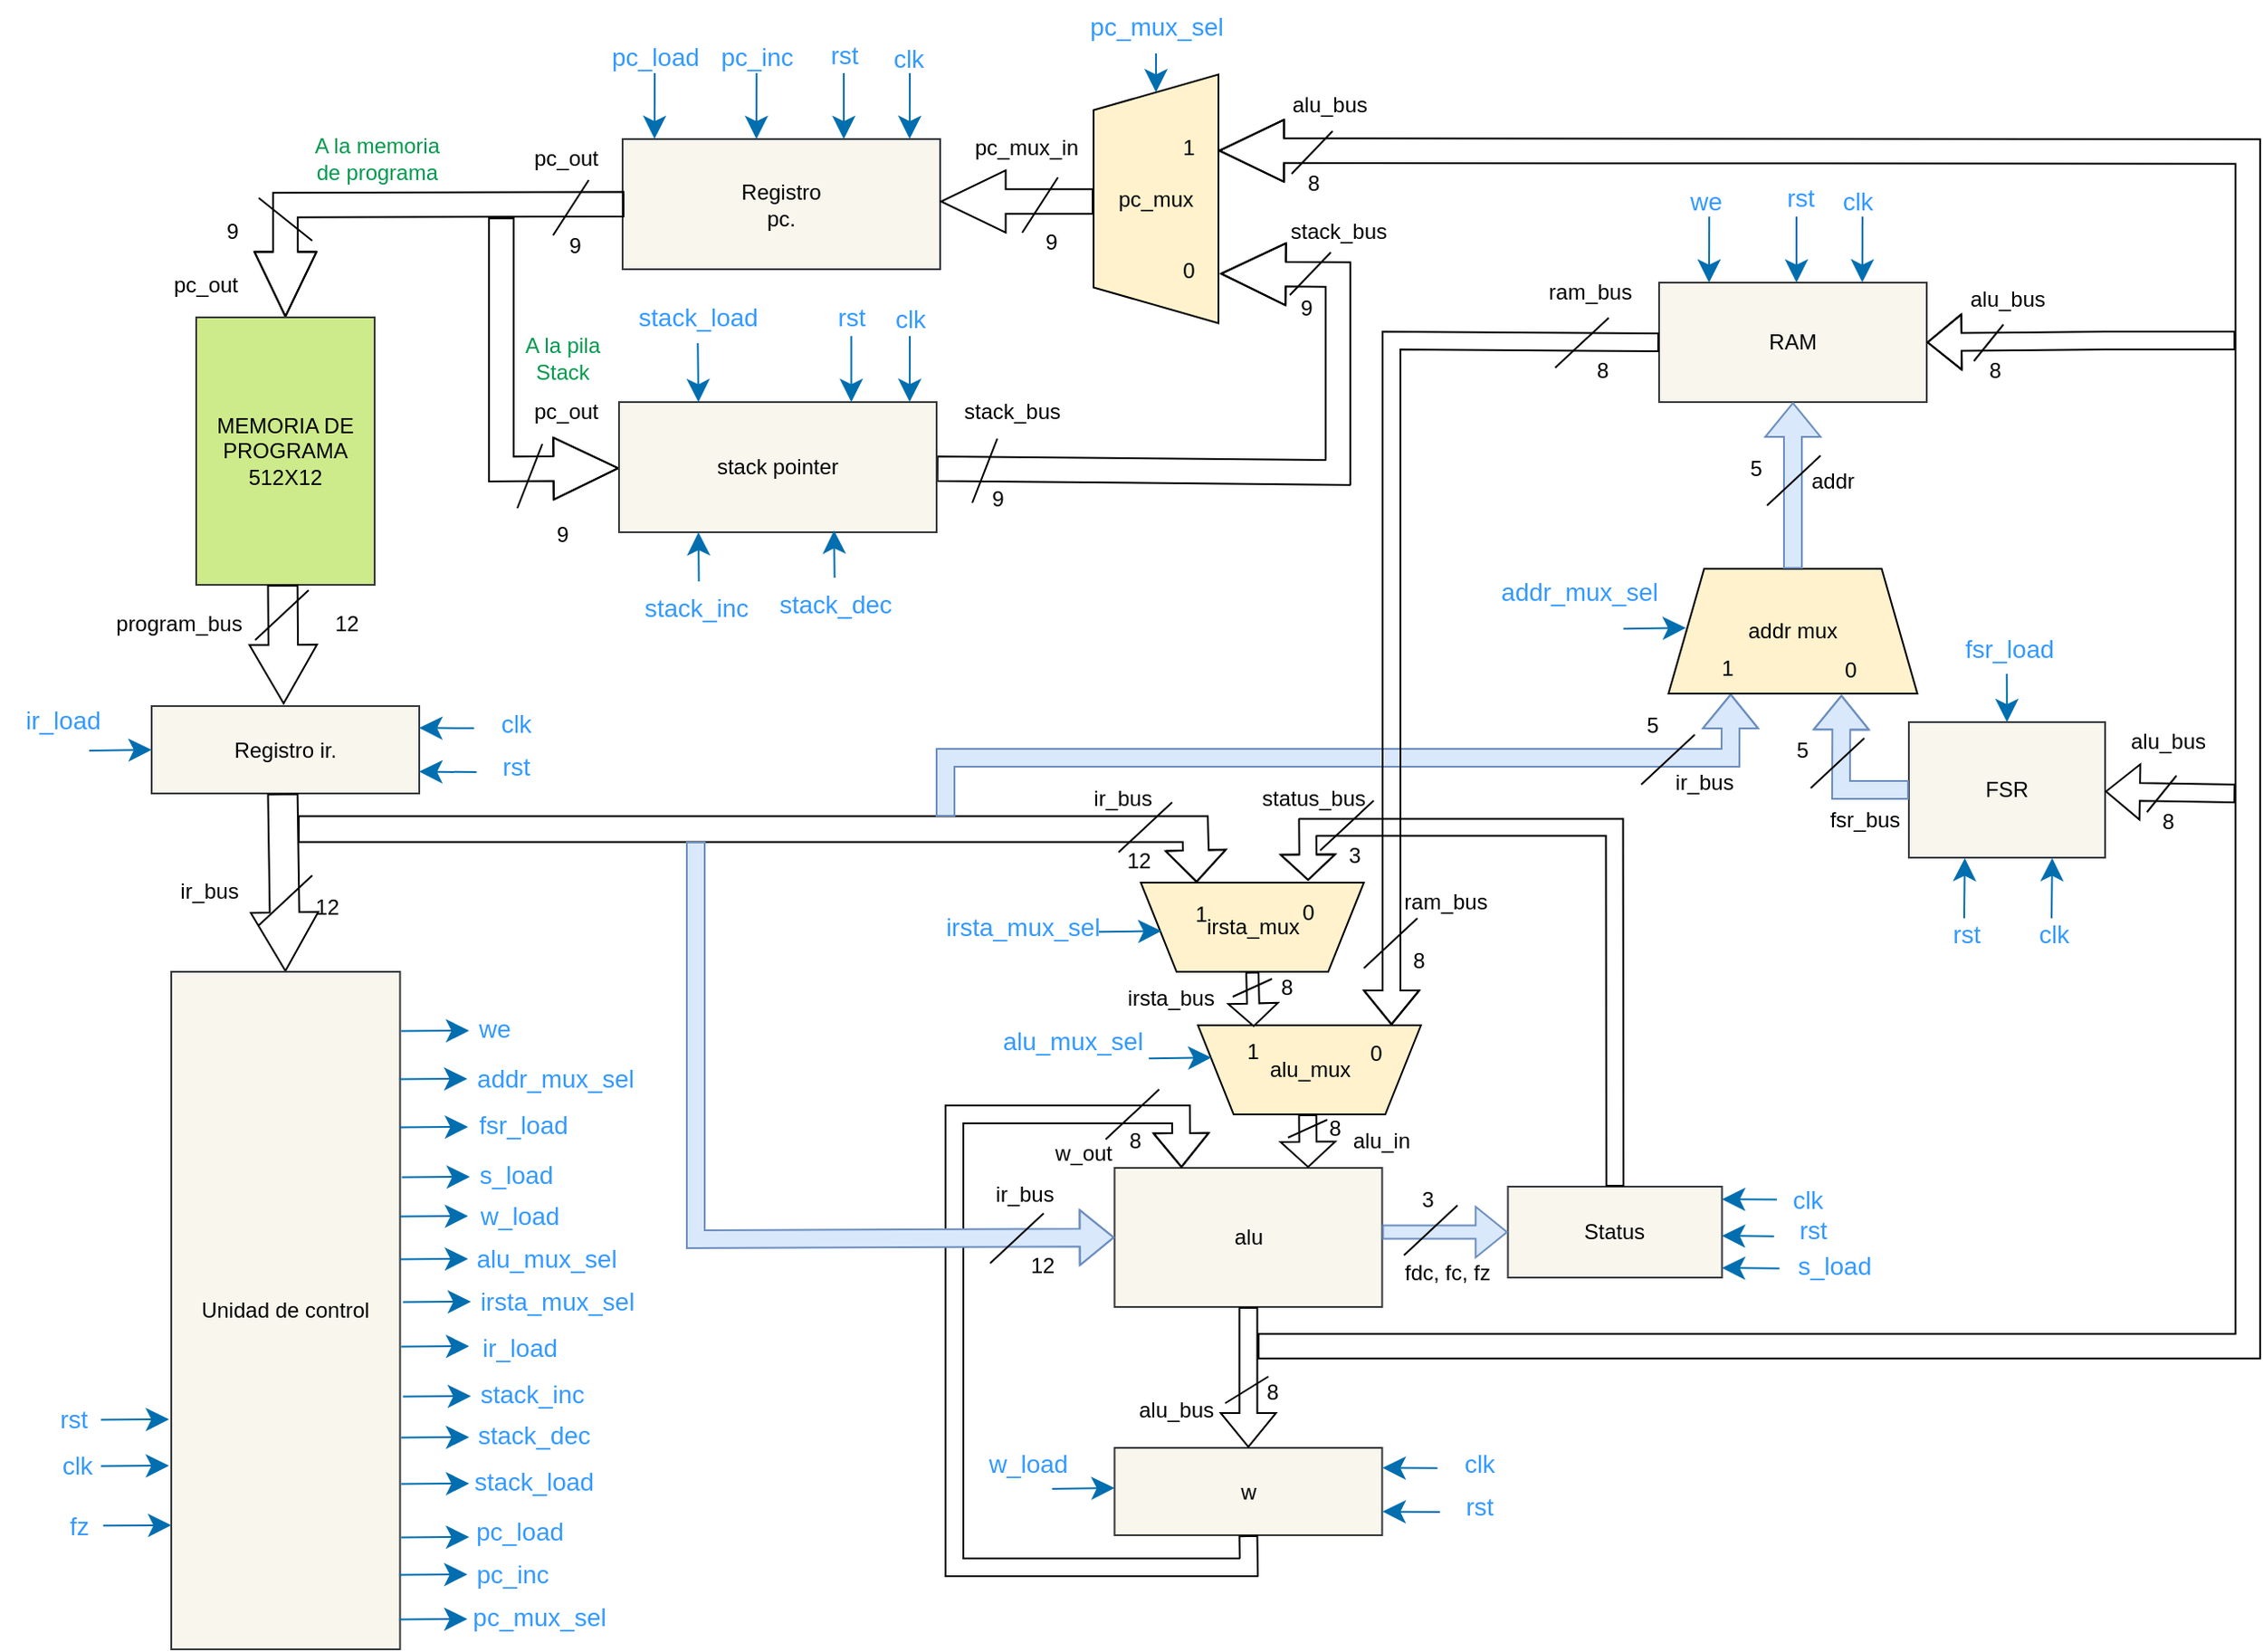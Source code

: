 <mxfile compressed="false" version="20.6.0" type="device">
  <diagram id="cDqeLvjrGwTPrBA10ngr" name="Page-1">
    <mxGraphModel dx="1887" dy="1025" grid="0" gridSize="10" guides="1" tooltips="1" connect="1" arrows="1" fold="1" page="1" pageScale="1" pageWidth="1400" pageHeight="1000" math="0" shadow="0">
      <root>
        <mxCell id="0" />
        <mxCell id="1" parent="0" />
        <mxCell id="yKIl1N8J0tQsu2k4K_XK-10" value="Registro &lt;br&gt;pc." style="rounded=0;whiteSpace=wrap;html=1;fillColor=#f9f7ed;strokeColor=#36393d;" parent="1" vertex="1">
          <mxGeometry x="403" y="106" width="178" height="73" as="geometry" />
        </mxCell>
        <mxCell id="yKIl1N8J0tQsu2k4K_XK-19" value="pc_mux_in" style="text;html=1;align=center;verticalAlign=middle;resizable=0;points=[];autosize=1;strokeColor=none;fillColor=none;" parent="1" vertex="1">
          <mxGeometry x="589" y="95.5" width="80" height="30" as="geometry" />
        </mxCell>
        <mxCell id="C6a0daBZxtOg8OtRlhO1-5" value="" style="shape=flexArrow;endArrow=classic;html=1;rounded=0;strokeWidth=1;fontColor=#000000;startSize=10;endSize=11.745;sourcePerimeterSpacing=0;targetPerimeterSpacing=0;width=13.793;exitX=0;exitY=0.5;exitDx=0;exitDy=0;entryX=0;entryY=0.5;entryDx=0;entryDy=0;" parent="1" target="wLhmY8xGhUAcNUcWvZz8-1" edge="1">
          <mxGeometry width="50" height="50" relative="1" as="geometry">
            <mxPoint x="404" y="142.5" as="sourcePoint" />
            <mxPoint x="254" y="143" as="targetPoint" />
            <Array as="points">
              <mxPoint x="214" y="143" />
            </Array>
          </mxGeometry>
        </mxCell>
        <mxCell id="C6a0daBZxtOg8OtRlhO1-6" value="" style="shape=flexArrow;endArrow=classic;html=1;rounded=0;strokeWidth=1;fontColor=#000000;startSize=10;endSize=11.745;sourcePerimeterSpacing=0;targetPerimeterSpacing=0;width=13.793;" parent="1" edge="1">
          <mxGeometry width="50" height="50" relative="1" as="geometry">
            <mxPoint x="667" y="141" as="sourcePoint" />
            <mxPoint x="581" y="141" as="targetPoint" />
          </mxGeometry>
        </mxCell>
        <mxCell id="C6a0daBZxtOg8OtRlhO1-8" value="9" style="text;html=1;align=center;verticalAlign=middle;resizable=0;points=[];autosize=1;strokeColor=none;fillColor=none;" parent="1" vertex="1">
          <mxGeometry x="628" y="149" width="30" height="30" as="geometry" />
        </mxCell>
        <mxCell id="C6a0daBZxtOg8OtRlhO1-9" value="pc_out" style="text;html=1;align=center;verticalAlign=middle;resizable=0;points=[];autosize=1;strokeColor=none;fillColor=none;" parent="1" vertex="1">
          <mxGeometry x="341" y="102" width="60" height="30" as="geometry" />
        </mxCell>
        <mxCell id="C6a0daBZxtOg8OtRlhO1-12" value="" style="shape=flexArrow;endArrow=classic;html=1;rounded=0;strokeWidth=1;fontColor=#000000;startSize=10;endSize=11.745;sourcePerimeterSpacing=0;targetPerimeterSpacing=0;width=13.793;entryX=0.5;entryY=1;entryDx=0;entryDy=0;" parent="1" source="mvWIoW-opikFdy8whzxJ-1" edge="1">
          <mxGeometry width="50" height="50" relative="1" as="geometry">
            <mxPoint x="594" y="293" as="sourcePoint" />
            <mxPoint x="738" y="181.5" as="targetPoint" />
            <Array as="points">
              <mxPoint x="804" y="293" />
              <mxPoint x="804" y="233" />
              <mxPoint x="804" y="182" />
            </Array>
          </mxGeometry>
        </mxCell>
        <mxCell id="C6a0daBZxtOg8OtRlhO1-14" value="stack_bus" style="text;html=1;align=center;verticalAlign=middle;resizable=0;points=[];autosize=1;strokeColor=none;fillColor=none;fontColor=#000000;" parent="1" vertex="1">
          <mxGeometry x="581" y="244" width="80" height="30" as="geometry" />
        </mxCell>
        <mxCell id="C6a0daBZxtOg8OtRlhO1-15" value="" style="shape=flexArrow;endArrow=classic;html=1;rounded=0;strokeWidth=1;fontColor=#000000;startSize=10;endSize=11.745;sourcePerimeterSpacing=0;targetPerimeterSpacing=0;width=13.793;" parent="1" target="mvWIoW-opikFdy8whzxJ-1" edge="1">
          <mxGeometry width="50" height="50" relative="1" as="geometry">
            <mxPoint x="335" y="150" as="sourcePoint" />
            <mxPoint x="388" y="291" as="targetPoint" />
            <Array as="points">
              <mxPoint x="335" y="291" />
            </Array>
          </mxGeometry>
        </mxCell>
        <mxCell id="C6a0daBZxtOg8OtRlhO1-18" value="9" style="text;html=1;align=center;verticalAlign=middle;resizable=0;points=[];autosize=1;strokeColor=none;fillColor=none;fontColor=#000000;" parent="1" vertex="1">
          <mxGeometry x="361" y="151" width="30" height="30" as="geometry" />
        </mxCell>
        <mxCell id="C6a0daBZxtOg8OtRlhO1-21" value="&lt;font color=&quot;#00994d&quot;&gt;A la memoria &lt;br&gt;de programa&lt;/font&gt;" style="text;html=1;align=center;verticalAlign=middle;resizable=0;points=[];autosize=1;strokeColor=none;fillColor=none;fontColor=#000000;" parent="1" vertex="1">
          <mxGeometry x="220" y="97" width="90" height="40" as="geometry" />
        </mxCell>
        <mxCell id="C6a0daBZxtOg8OtRlhO1-22" value="&lt;font color=&quot;#00994d&quot;&gt;A la pila&lt;br&gt;Stack&lt;/font&gt;" style="text;html=1;align=center;verticalAlign=middle;resizable=0;points=[];autosize=1;strokeColor=none;fillColor=none;fontColor=#000000;" parent="1" vertex="1">
          <mxGeometry x="334" y="209.25" width="70" height="40" as="geometry" />
        </mxCell>
        <mxCell id="C6a0daBZxtOg8OtRlhO1-25" value="&lt;font style=&quot;font-size: 14px;&quot; color=&quot;#3399ff&quot;&gt;clk&lt;/font&gt;" style="text;html=1;align=center;verticalAlign=middle;resizable=0;points=[];autosize=1;" parent="1" vertex="1">
          <mxGeometry x="543" y="46" width="40" height="30" as="geometry" />
        </mxCell>
        <mxCell id="C6a0daBZxtOg8OtRlhO1-26" value="" style="endArrow=none;html=1;rounded=0;strokeColor=#000000;strokeWidth=1;fontSize=13;fontColor=#3399FF;startSize=10;endSize=10;sourcePerimeterSpacing=0;targetPerimeterSpacing=0;" parent="1" edge="1">
          <mxGeometry width="50" height="50" relative="1" as="geometry">
            <mxPoint x="364" y="160" as="sourcePoint" />
            <mxPoint x="384" y="129" as="targetPoint" />
          </mxGeometry>
        </mxCell>
        <mxCell id="C6a0daBZxtOg8OtRlhO1-27" value="" style="endArrow=none;html=1;rounded=0;strokeColor=#000000;strokeWidth=1;fontSize=13;fontColor=#3399FF;startSize=10;endSize=10;sourcePerimeterSpacing=0;targetPerimeterSpacing=0;" parent="1" edge="1">
          <mxGeometry width="50" height="50" relative="1" as="geometry">
            <mxPoint x="627" y="158.5" as="sourcePoint" />
            <mxPoint x="647" y="127.5" as="targetPoint" />
          </mxGeometry>
        </mxCell>
        <mxCell id="C6a0daBZxtOg8OtRlhO1-28" value="" style="endArrow=none;html=1;rounded=0;strokeColor=#000000;strokeWidth=1;fontSize=13;fontColor=#3399FF;startSize=10;endSize=10;sourcePerimeterSpacing=0;targetPerimeterSpacing=0;" parent="1" edge="1">
          <mxGeometry width="50" height="50" relative="1" as="geometry">
            <mxPoint x="777" y="193.5" as="sourcePoint" />
            <mxPoint x="800" y="169.5" as="targetPoint" />
          </mxGeometry>
        </mxCell>
        <mxCell id="zCdIo6_2Z-2NshgGazRN-2" value="" style="endArrow=classic;html=1;rounded=0;strokeWidth=1;fontColor=#000000;startSize=10;endSize=10;sourcePerimeterSpacing=0;targetPerimeterSpacing=0;entryX=0.639;entryY=-0.001;entryDx=0;entryDy=0;entryPerimeter=0;strokeColor=#006EAF;fillColor=#1ba1e2;" parent="1" edge="1">
          <mxGeometry width="50" height="50" relative="1" as="geometry">
            <mxPoint x="564" y="69" as="sourcePoint" />
            <mxPoint x="563.904" y="105.935" as="targetPoint" />
          </mxGeometry>
        </mxCell>
        <mxCell id="zCdIo6_2Z-2NshgGazRN-3" value="" style="endArrow=classic;html=1;rounded=0;strokeWidth=1;fontColor=#000000;startSize=10;endSize=10;sourcePerimeterSpacing=0;targetPerimeterSpacing=0;entryX=0.25;entryY=0;entryDx=0;entryDy=0;strokeColor=#006EAF;fillColor=#1ba1e2;" parent="1" edge="1">
          <mxGeometry width="50" height="50" relative="1" as="geometry">
            <mxPoint x="527" y="69" as="sourcePoint" />
            <mxPoint x="527.0" y="106" as="targetPoint" />
            <Array as="points">
              <mxPoint x="527" y="85" />
              <mxPoint x="527" y="95" />
            </Array>
          </mxGeometry>
        </mxCell>
        <mxCell id="zCdIo6_2Z-2NshgGazRN-4" value="&lt;font style=&quot;font-size: 14px;&quot; color=&quot;#3399ff&quot;&gt;pc_inc&lt;/font&gt;" style="text;html=1;align=center;verticalAlign=middle;resizable=0;points=[];autosize=1;" parent="1" vertex="1">
          <mxGeometry x="448" y="45" width="60" height="30" as="geometry" />
        </mxCell>
        <mxCell id="zCdIo6_2Z-2NshgGazRN-5" value="" style="endArrow=classic;html=1;rounded=0;strokeWidth=1;fontColor=#000000;startSize=10;endSize=10;sourcePerimeterSpacing=0;targetPerimeterSpacing=0;entryX=0.639;entryY=-0.001;entryDx=0;entryDy=0;entryPerimeter=0;strokeColor=#006EAF;fillColor=#1ba1e2;" parent="1" edge="1">
          <mxGeometry width="50" height="50" relative="1" as="geometry">
            <mxPoint x="478.1" y="69.06" as="sourcePoint" />
            <mxPoint x="478.004" y="105.995" as="targetPoint" />
          </mxGeometry>
        </mxCell>
        <mxCell id="zCdIo6_2Z-2NshgGazRN-6" value="&lt;font style=&quot;font-size: 14px;&quot; color=&quot;#3399ff&quot;&gt;rst&lt;/font&gt;" style="text;html=1;align=center;verticalAlign=middle;resizable=0;points=[];autosize=1;" parent="1" vertex="1">
          <mxGeometry x="507" y="44" width="40" height="30" as="geometry" />
        </mxCell>
        <mxCell id="zCdIo6_2Z-2NshgGazRN-7" value="" style="endArrow=classic;html=1;rounded=0;strokeWidth=1;fontColor=#000000;startSize=10;endSize=10;sourcePerimeterSpacing=0;targetPerimeterSpacing=0;entryX=0.639;entryY=-0.001;entryDx=0;entryDy=0;entryPerimeter=0;strokeColor=#006EAF;fillColor=#1ba1e2;" parent="1" edge="1">
          <mxGeometry width="50" height="50" relative="1" as="geometry">
            <mxPoint x="421" y="69" as="sourcePoint" />
            <mxPoint x="420.904" y="105.935" as="targetPoint" />
          </mxGeometry>
        </mxCell>
        <mxCell id="xNzDr7XA3OHVXFeNjK-u-1" value="&lt;font color=&quot;#3399ff&quot;&gt;&lt;span style=&quot;font-size: 14px;&quot;&gt;pc_load&lt;/span&gt;&lt;/font&gt;" style="text;html=1;align=center;verticalAlign=middle;resizable=0;points=[];autosize=1;" parent="1" vertex="1">
          <mxGeometry x="386" y="45" width="70" height="30" as="geometry" />
        </mxCell>
        <mxCell id="Vsq3vGCkSXmaWIoJ0gFk-1" value="pc_mux" style="shape=trapezoid;perimeter=trapezoidPerimeter;whiteSpace=wrap;html=1;fixedSize=1;direction=north;fillColor=#FFF2CC;" parent="1" vertex="1">
          <mxGeometry x="667" y="69.75" width="70" height="139.5" as="geometry" />
        </mxCell>
        <mxCell id="Vsq3vGCkSXmaWIoJ0gFk-2" value="" style="endArrow=classic;html=1;rounded=0;strokeWidth=1;fontColor=#000000;startSize=10;endSize=10;sourcePerimeterSpacing=0;targetPerimeterSpacing=0;entryX=1;entryY=0.5;entryDx=0;entryDy=0;strokeColor=#006EAF;fillColor=#1ba1e2;" parent="1" source="Vsq3vGCkSXmaWIoJ0gFk-3" target="Vsq3vGCkSXmaWIoJ0gFk-1" edge="1">
          <mxGeometry width="50" height="50" relative="1" as="geometry">
            <mxPoint x="694" y="63" as="sourcePoint" />
            <mxPoint x="703.0" y="305" as="targetPoint" />
            <Array as="points">
              <mxPoint x="702" y="63" />
            </Array>
          </mxGeometry>
        </mxCell>
        <mxCell id="Vsq3vGCkSXmaWIoJ0gFk-3" value="&lt;font style=&quot;font-size: 14px;&quot; color=&quot;#3399ff&quot;&gt;pc_mux_sel&lt;/font&gt;" style="text;html=1;align=center;verticalAlign=middle;resizable=0;points=[];autosize=1;" parent="1" vertex="1">
          <mxGeometry x="652" y="28" width="100" height="30" as="geometry" />
        </mxCell>
        <mxCell id="Vsq3vGCkSXmaWIoJ0gFk-4" value="1" style="text;html=1;align=center;verticalAlign=middle;resizable=0;points=[];autosize=1;strokeColor=none;fillColor=none;" parent="1" vertex="1">
          <mxGeometry x="705" y="96" width="30" height="30" as="geometry" />
        </mxCell>
        <mxCell id="Vsq3vGCkSXmaWIoJ0gFk-5" value="0" style="text;html=1;align=center;verticalAlign=middle;resizable=0;points=[];autosize=1;strokeColor=none;fillColor=none;" parent="1" vertex="1">
          <mxGeometry x="705" y="164.5" width="30" height="30" as="geometry" />
        </mxCell>
        <mxCell id="Vsq3vGCkSXmaWIoJ0gFk-6" value="9" style="text;html=1;align=center;verticalAlign=middle;resizable=0;points=[];autosize=1;strokeColor=none;fillColor=none;" parent="1" vertex="1">
          <mxGeometry x="771" y="185.5" width="30" height="30" as="geometry" />
        </mxCell>
        <mxCell id="Vsq3vGCkSXmaWIoJ0gFk-7" value="" style="shape=flexArrow;endArrow=classic;html=1;rounded=0;strokeWidth=1;fontColor=#000000;startSize=10;endSize=11.745;sourcePerimeterSpacing=0;targetPerimeterSpacing=0;width=13.793;entryX=0.5;entryY=1;entryDx=0;entryDy=0;" parent="1" edge="1">
          <mxGeometry width="50" height="50" relative="1" as="geometry">
            <mxPoint x="759" y="783" as="sourcePoint" />
            <mxPoint x="737" y="112.5" as="targetPoint" />
            <Array as="points">
              <mxPoint x="1314" y="783" />
              <mxPoint x="1314" y="113" />
            </Array>
          </mxGeometry>
        </mxCell>
        <mxCell id="Vsq3vGCkSXmaWIoJ0gFk-8" value="alu_bus" style="text;html=1;align=center;verticalAlign=middle;resizable=0;points=[];autosize=1;strokeColor=none;fillColor=none;fontColor=#000000;" parent="1" vertex="1">
          <mxGeometry x="764" y="72" width="70" height="30" as="geometry" />
        </mxCell>
        <mxCell id="Vsq3vGCkSXmaWIoJ0gFk-9" value="" style="endArrow=none;html=1;rounded=0;strokeColor=#000000;strokeWidth=1;fontSize=13;fontColor=#3399FF;startSize=10;endSize=10;sourcePerimeterSpacing=0;targetPerimeterSpacing=0;" parent="1" edge="1">
          <mxGeometry width="50" height="50" relative="1" as="geometry">
            <mxPoint x="778" y="125.5" as="sourcePoint" />
            <mxPoint x="801" y="101.5" as="targetPoint" />
          </mxGeometry>
        </mxCell>
        <mxCell id="Vsq3vGCkSXmaWIoJ0gFk-10" value="8" style="text;html=1;align=center;verticalAlign=middle;resizable=0;points=[];autosize=1;strokeColor=none;fillColor=none;" parent="1" vertex="1">
          <mxGeometry x="775" y="115.5" width="30" height="30" as="geometry" />
        </mxCell>
        <mxCell id="mvWIoW-opikFdy8whzxJ-1" value="stack pointer" style="rounded=0;whiteSpace=wrap;html=1;fillColor=#f9f7ed;strokeColor=#36393d;" parent="1" vertex="1">
          <mxGeometry x="401" y="253.5" width="178" height="73" as="geometry" />
        </mxCell>
        <mxCell id="mvWIoW-opikFdy8whzxJ-2" value="&lt;font style=&quot;font-size: 14px;&quot; color=&quot;#3399ff&quot;&gt;clk&lt;/font&gt;" style="text;html=1;align=center;verticalAlign=middle;resizable=0;points=[];autosize=1;" parent="1" vertex="1">
          <mxGeometry x="544" y="191.5" width="40" height="30" as="geometry" />
        </mxCell>
        <mxCell id="mvWIoW-opikFdy8whzxJ-3" value="" style="endArrow=classic;html=1;rounded=0;strokeWidth=1;fontColor=#000000;startSize=10;endSize=10;sourcePerimeterSpacing=0;targetPerimeterSpacing=0;entryX=0.639;entryY=-0.001;entryDx=0;entryDy=0;entryPerimeter=0;strokeColor=#006EAF;fillColor=#1ba1e2;" parent="1" edge="1">
          <mxGeometry width="50" height="50" relative="1" as="geometry">
            <mxPoint x="564" y="216.5" as="sourcePoint" />
            <mxPoint x="563.904" y="253.435" as="targetPoint" />
          </mxGeometry>
        </mxCell>
        <mxCell id="mvWIoW-opikFdy8whzxJ-4" value="" style="endArrow=classic;html=1;rounded=0;strokeWidth=1;fontColor=#000000;startSize=10;endSize=10;sourcePerimeterSpacing=0;targetPerimeterSpacing=0;entryX=0.25;entryY=0;entryDx=0;entryDy=0;strokeColor=#006EAF;fillColor=#1ba1e2;" parent="1" edge="1">
          <mxGeometry width="50" height="50" relative="1" as="geometry">
            <mxPoint x="531.2" y="216.5" as="sourcePoint" />
            <mxPoint x="531.2" y="253.5" as="targetPoint" />
            <Array as="points">
              <mxPoint x="531.2" y="232.5" />
              <mxPoint x="531.2" y="242.5" />
            </Array>
          </mxGeometry>
        </mxCell>
        <mxCell id="mvWIoW-opikFdy8whzxJ-5" value="&lt;font style=&quot;font-size: 14px;&quot; color=&quot;#3399ff&quot;&gt;stack_load&lt;/font&gt;" style="text;html=1;align=center;verticalAlign=middle;resizable=0;points=[];autosize=1;" parent="1" vertex="1">
          <mxGeometry x="400" y="190.5" width="90" height="30" as="geometry" />
        </mxCell>
        <mxCell id="mvWIoW-opikFdy8whzxJ-7" value="&lt;font style=&quot;font-size: 14px;&quot; color=&quot;#3399ff&quot;&gt;rst&lt;/font&gt;" style="text;html=1;align=center;verticalAlign=middle;resizable=0;points=[];autosize=1;" parent="1" vertex="1">
          <mxGeometry x="511" y="190.5" width="40" height="30" as="geometry" />
        </mxCell>
        <mxCell id="mvWIoW-opikFdy8whzxJ-8" value="" style="endArrow=classic;html=1;rounded=0;strokeWidth=1;fontColor=#000000;startSize=10;endSize=10;sourcePerimeterSpacing=0;targetPerimeterSpacing=0;entryX=0.25;entryY=0;entryDx=0;entryDy=0;strokeColor=#006EAF;fillColor=#1ba1e2;" parent="1" source="mvWIoW-opikFdy8whzxJ-5" target="mvWIoW-opikFdy8whzxJ-1" edge="1">
          <mxGeometry width="50" height="50" relative="1" as="geometry">
            <mxPoint x="444" y="223" as="sourcePoint" />
            <mxPoint x="444.5" y="326.5" as="targetPoint" />
          </mxGeometry>
        </mxCell>
        <mxCell id="mvWIoW-opikFdy8whzxJ-9" value="&lt;font color=&quot;#3399ff&quot;&gt;&lt;span style=&quot;font-size: 14px;&quot;&gt;stack_inc&lt;/span&gt;&lt;/font&gt;" style="text;html=1;align=center;verticalAlign=middle;resizable=0;points=[];autosize=1;" parent="1" vertex="1">
          <mxGeometry x="404" y="354" width="80" height="30" as="geometry" />
        </mxCell>
        <mxCell id="4299-n8Dnob9eBOGlX_4-2" value="&lt;font color=&quot;#3399ff&quot;&gt;&lt;span style=&quot;font-size: 14px;&quot;&gt;stack_dec&lt;/span&gt;&lt;/font&gt;" style="text;html=1;align=center;verticalAlign=middle;resizable=0;points=[];autosize=1;" parent="1" vertex="1">
          <mxGeometry x="477" y="352" width="90" height="30" as="geometry" />
        </mxCell>
        <mxCell id="4299-n8Dnob9eBOGlX_4-4" value="" style="endArrow=classic;html=1;rounded=0;strokeWidth=1;fontColor=#000000;startSize=10;endSize=10;sourcePerimeterSpacing=0;targetPerimeterSpacing=0;entryX=0.25;entryY=1;entryDx=0;entryDy=0;strokeColor=#006EAF;fillColor=#1ba1e2;exitX=0.522;exitY=0.004;exitDx=0;exitDy=0;exitPerimeter=0;" parent="1" source="mvWIoW-opikFdy8whzxJ-9" target="mvWIoW-opikFdy8whzxJ-1" edge="1">
          <mxGeometry width="50" height="50" relative="1" as="geometry">
            <mxPoint x="461.156" y="331.5" as="sourcePoint" />
            <mxPoint x="461.5" y="364.5" as="targetPoint" />
          </mxGeometry>
        </mxCell>
        <mxCell id="4299-n8Dnob9eBOGlX_4-5" value="" style="endArrow=classic;html=1;rounded=0;strokeWidth=1;fontColor=#000000;startSize=10;endSize=10;sourcePerimeterSpacing=0;targetPerimeterSpacing=0;entryX=0.75;entryY=1;entryDx=0;entryDy=0;strokeColor=#006EAF;fillColor=#1ba1e2;" parent="1" edge="1">
          <mxGeometry width="50" height="50" relative="1" as="geometry">
            <mxPoint x="521.819" y="352" as="sourcePoint" />
            <mxPoint x="521.5" y="325.5" as="targetPoint" />
          </mxGeometry>
        </mxCell>
        <mxCell id="4299-n8Dnob9eBOGlX_4-6" value="pc_out" style="text;html=1;align=center;verticalAlign=middle;resizable=0;points=[];autosize=1;strokeColor=none;fillColor=none;" parent="1" vertex="1">
          <mxGeometry x="341" y="244" width="60" height="30" as="geometry" />
        </mxCell>
        <mxCell id="4299-n8Dnob9eBOGlX_4-7" value="" style="endArrow=none;html=1;rounded=0;strokeColor=#000000;strokeWidth=1;fontSize=13;fontColor=#3399FF;startSize=10;endSize=10;sourcePerimeterSpacing=0;targetPerimeterSpacing=0;" parent="1" edge="1">
          <mxGeometry width="50" height="50" relative="1" as="geometry">
            <mxPoint x="344" y="313" as="sourcePoint" />
            <mxPoint x="358" y="277" as="targetPoint" />
          </mxGeometry>
        </mxCell>
        <mxCell id="4299-n8Dnob9eBOGlX_4-8" value="9" style="text;html=1;align=center;verticalAlign=middle;resizable=0;points=[];autosize=1;strokeColor=none;fillColor=none;fontColor=#000000;" parent="1" vertex="1">
          <mxGeometry x="354" y="313" width="30" height="30" as="geometry" />
        </mxCell>
        <mxCell id="4299-n8Dnob9eBOGlX_4-9" value="" style="endArrow=none;html=1;rounded=0;strokeColor=#000000;strokeWidth=1;fontSize=13;fontColor=#3399FF;startSize=10;endSize=10;sourcePerimeterSpacing=0;targetPerimeterSpacing=0;" parent="1" edge="1">
          <mxGeometry width="50" height="50" relative="1" as="geometry">
            <mxPoint x="599.0" y="310" as="sourcePoint" />
            <mxPoint x="613" y="274" as="targetPoint" />
          </mxGeometry>
        </mxCell>
        <mxCell id="4299-n8Dnob9eBOGlX_4-10" value="9" style="text;html=1;align=center;verticalAlign=middle;resizable=0;points=[];autosize=1;strokeColor=none;fillColor=none;fontColor=#000000;" parent="1" vertex="1">
          <mxGeometry x="598" y="293" width="30" height="30" as="geometry" />
        </mxCell>
        <mxCell id="4299-n8Dnob9eBOGlX_4-11" value="stack_bus" style="text;html=1;align=center;verticalAlign=middle;resizable=0;points=[];autosize=1;strokeColor=none;fillColor=none;fontColor=#000000;" parent="1" vertex="1">
          <mxGeometry x="764" y="143" width="80" height="30" as="geometry" />
        </mxCell>
        <mxCell id="wLhmY8xGhUAcNUcWvZz8-1" value="MEMORIA DE PROGRAMA&lt;br&gt;512X12" style="rounded=0;whiteSpace=wrap;html=1;direction=south;fillColor=#cdeb8b;strokeColor=#36393d;" parent="1" vertex="1">
          <mxGeometry x="164" y="206" width="100" height="150" as="geometry" />
        </mxCell>
        <mxCell id="wLhmY8xGhUAcNUcWvZz8-3" value="" style="shape=flexArrow;endArrow=classic;html=1;rounded=0;endWidth=20.309;endSize=10.614;width=16.552;" parent="1" edge="1">
          <mxGeometry width="50" height="50" relative="1" as="geometry">
            <mxPoint x="212.5" y="356" as="sourcePoint" />
            <mxPoint x="213" y="423" as="targetPoint" />
          </mxGeometry>
        </mxCell>
        <mxCell id="wLhmY8xGhUAcNUcWvZz8-4" value="" style="endArrow=none;html=1;rounded=0;fontColor=#3399FF;" parent="1" edge="1">
          <mxGeometry width="50" height="50" relative="1" as="geometry">
            <mxPoint x="197" y="387" as="sourcePoint" />
            <mxPoint x="227" y="359" as="targetPoint" />
          </mxGeometry>
        </mxCell>
        <mxCell id="wLhmY8xGhUAcNUcWvZz8-5" value="12" style="text;html=1;align=center;verticalAlign=middle;resizable=0;points=[];autosize=1;strokeColor=none;fillColor=none;" parent="1" vertex="1">
          <mxGeometry x="228" y="363" width="40" height="30" as="geometry" />
        </mxCell>
        <mxCell id="wLhmY8xGhUAcNUcWvZz8-6" value="program_bus" style="text;html=1;align=center;verticalAlign=middle;resizable=0;points=[];autosize=1;strokeColor=none;fillColor=none;fontColor=#000000;" parent="1" vertex="1">
          <mxGeometry x="109" y="363" width="90" height="30" as="geometry" />
        </mxCell>
        <mxCell id="wLhmY8xGhUAcNUcWvZz8-7" value="pc_out" style="text;html=1;align=center;verticalAlign=middle;resizable=0;points=[];autosize=1;strokeColor=none;fillColor=none;fontColor=#000000;" parent="1" vertex="1">
          <mxGeometry x="139" y="173" width="60" height="30" as="geometry" />
        </mxCell>
        <mxCell id="wLhmY8xGhUAcNUcWvZz8-10" value="" style="endArrow=none;html=1;rounded=0;strokeColor=#000000;strokeWidth=1;fontSize=13;fontColor=#3399FF;startSize=10;endSize=10;sourcePerimeterSpacing=0;targetPerimeterSpacing=0;" parent="1" edge="1">
          <mxGeometry width="50" height="50" relative="1" as="geometry">
            <mxPoint x="229" y="163" as="sourcePoint" />
            <mxPoint x="199" y="139" as="targetPoint" />
          </mxGeometry>
        </mxCell>
        <mxCell id="wLhmY8xGhUAcNUcWvZz8-11" value="9" style="text;html=1;align=center;verticalAlign=middle;resizable=0;points=[];autosize=1;strokeColor=none;fillColor=none;fontColor=#000000;" parent="1" vertex="1">
          <mxGeometry x="169" y="143" width="30" height="30" as="geometry" />
        </mxCell>
        <mxCell id="juFdZbeYRjHBb6W5nCnh-1" value="Registro ir." style="rounded=0;whiteSpace=wrap;html=1;fillColor=#f9f7ed;strokeColor=#36393d;" parent="1" vertex="1">
          <mxGeometry x="139" y="424" width="150" height="49" as="geometry" />
        </mxCell>
        <mxCell id="juFdZbeYRjHBb6W5nCnh-2" value="&lt;font style=&quot;font-size: 14px;&quot; color=&quot;#3399ff&quot;&gt;clk&lt;/font&gt;" style="text;html=1;align=center;verticalAlign=middle;resizable=0;points=[];autosize=1;" parent="1" vertex="1">
          <mxGeometry x="323" y="419" width="40" height="30" as="geometry" />
        </mxCell>
        <mxCell id="juFdZbeYRjHBb6W5nCnh-3" value="" style="endArrow=classic;html=1;rounded=0;strokeWidth=1;fontColor=#000000;startSize=10;endSize=10;sourcePerimeterSpacing=0;targetPerimeterSpacing=0;entryX=1;entryY=0.25;entryDx=0;entryDy=0;strokeColor=#006EAF;fillColor=#1ba1e2;exitX=-0.081;exitY=0.581;exitDx=0;exitDy=0;exitPerimeter=0;" parent="1" source="juFdZbeYRjHBb6W5nCnh-2" target="juFdZbeYRjHBb6W5nCnh-1" edge="1">
          <mxGeometry width="50" height="50" relative="1" as="geometry">
            <mxPoint x="329" y="436" as="sourcePoint" />
            <mxPoint x="323.904" y="432.935" as="targetPoint" />
          </mxGeometry>
        </mxCell>
        <mxCell id="juFdZbeYRjHBb6W5nCnh-7" value="&lt;font style=&quot;font-size: 14px;&quot; color=&quot;#3399ff&quot;&gt;rst&lt;/font&gt;" style="text;html=1;align=center;verticalAlign=middle;resizable=0;points=[];autosize=1;" parent="1" vertex="1">
          <mxGeometry x="323" y="443" width="40" height="30" as="geometry" />
        </mxCell>
        <mxCell id="juFdZbeYRjHBb6W5nCnh-8" value="" style="endArrow=classic;html=1;rounded=0;strokeWidth=1;fontColor=#000000;startSize=10;endSize=10;sourcePerimeterSpacing=0;targetPerimeterSpacing=0;entryX=0;entryY=0.5;entryDx=0;entryDy=0;strokeColor=#006EAF;fillColor=#1ba1e2;" parent="1" target="juFdZbeYRjHBb6W5nCnh-1" edge="1">
          <mxGeometry width="50" height="50" relative="1" as="geometry">
            <mxPoint x="104" y="449" as="sourcePoint" />
            <mxPoint x="380.904" y="524.935" as="targetPoint" />
          </mxGeometry>
        </mxCell>
        <mxCell id="juFdZbeYRjHBb6W5nCnh-9" value="&lt;font color=&quot;#3399ff&quot;&gt;&lt;span style=&quot;font-size: 14px;&quot;&gt;ir_load&lt;/span&gt;&lt;/font&gt;" style="text;html=1;align=center;verticalAlign=middle;resizable=0;points=[];autosize=1;" parent="1" vertex="1">
          <mxGeometry x="54" y="417" width="70" height="30" as="geometry" />
        </mxCell>
        <mxCell id="juFdZbeYRjHBb6W5nCnh-10" value="" style="endArrow=classic;html=1;rounded=0;strokeWidth=1;fontColor=#000000;startSize=10;endSize=10;sourcePerimeterSpacing=0;targetPerimeterSpacing=0;entryX=1;entryY=0.75;entryDx=0;entryDy=0;strokeColor=#006EAF;fillColor=#1ba1e2;exitX=-0.046;exitY=0.602;exitDx=0;exitDy=0;exitPerimeter=0;" parent="1" source="juFdZbeYRjHBb6W5nCnh-7" target="juFdZbeYRjHBb6W5nCnh-1" edge="1">
          <mxGeometry width="50" height="50" relative="1" as="geometry">
            <mxPoint x="332.56" y="465.42" as="sourcePoint" />
            <mxPoint x="296" y="465.25" as="targetPoint" />
          </mxGeometry>
        </mxCell>
        <mxCell id="R0M5QfhOWRtJxUZV9SD--1" value="" style="shape=flexArrow;endArrow=classic;html=1;rounded=0;endWidth=20.309;endSize=10.614;width=16.552;" parent="1" edge="1">
          <mxGeometry width="50" height="50" relative="1" as="geometry">
            <mxPoint x="212.5" y="473" as="sourcePoint" />
            <mxPoint x="214" y="573" as="targetPoint" />
          </mxGeometry>
        </mxCell>
        <mxCell id="R0M5QfhOWRtJxUZV9SD--2" value="" style="endArrow=none;html=1;rounded=0;fontColor=#3399FF;" parent="1" edge="1">
          <mxGeometry width="50" height="50" relative="1" as="geometry">
            <mxPoint x="199" y="547" as="sourcePoint" />
            <mxPoint x="229" y="519" as="targetPoint" />
          </mxGeometry>
        </mxCell>
        <mxCell id="R0M5QfhOWRtJxUZV9SD--3" value="12" style="text;html=1;align=center;verticalAlign=middle;resizable=0;points=[];autosize=1;strokeColor=none;fillColor=none;" parent="1" vertex="1">
          <mxGeometry x="217" y="522" width="40" height="30" as="geometry" />
        </mxCell>
        <mxCell id="R0M5QfhOWRtJxUZV9SD--4" value="ir_bus" style="text;html=1;align=center;verticalAlign=middle;resizable=0;points=[];autosize=1;strokeColor=none;fillColor=none;fontColor=#000000;" parent="1" vertex="1">
          <mxGeometry x="141" y="513" width="60" height="30" as="geometry" />
        </mxCell>
        <mxCell id="Qmtkt933U6Gh6gBA9uzu-1" value="Unidad de control" style="rounded=0;whiteSpace=wrap;html=1;fillColor=#f9f7ed;strokeColor=#36393d;" parent="1" vertex="1">
          <mxGeometry x="150" y="573" width="128.25" height="380" as="geometry" />
        </mxCell>
        <mxCell id="Qmtkt933U6Gh6gBA9uzu-2" value="&lt;font style=&quot;font-size: 14px;&quot; color=&quot;#3399ff&quot;&gt;clk&lt;/font&gt;" style="text;html=1;align=center;verticalAlign=middle;resizable=0;points=[];autosize=1;" parent="1" vertex="1">
          <mxGeometry x="77" y="835" width="40" height="30" as="geometry" />
        </mxCell>
        <mxCell id="Qmtkt933U6Gh6gBA9uzu-3" value="" style="endArrow=classic;html=1;rounded=0;strokeWidth=1;fontColor=#000000;startSize=10;endSize=10;sourcePerimeterSpacing=0;targetPerimeterSpacing=0;strokeColor=#006EAF;fillColor=#1ba1e2;exitX=1.031;exitY=0.051;exitDx=0;exitDy=0;exitPerimeter=0;" parent="1" edge="1">
          <mxGeometry width="50" height="50" relative="1" as="geometry">
            <mxPoint x="278.861" y="890.22" as="sourcePoint" />
            <mxPoint x="317" y="890" as="targetPoint" />
          </mxGeometry>
        </mxCell>
        <mxCell id="Qmtkt933U6Gh6gBA9uzu-4" value="&lt;font style=&quot;font-size: 14px;&quot; color=&quot;#3399ff&quot;&gt;rst&lt;/font&gt;" style="text;html=1;align=center;verticalAlign=middle;resizable=0;points=[];autosize=1;" parent="1" vertex="1">
          <mxGeometry x="75" y="809" width="40" height="30" as="geometry" />
        </mxCell>
        <mxCell id="Qmtkt933U6Gh6gBA9uzu-6" value="" style="endArrow=classic;html=1;rounded=0;strokeWidth=1;fontColor=#000000;startSize=10;endSize=10;sourcePerimeterSpacing=0;targetPerimeterSpacing=0;strokeColor=#006EAF;fillColor=#1ba1e2;exitX=1.031;exitY=0.051;exitDx=0;exitDy=0;exitPerimeter=0;" parent="1" edge="1">
          <mxGeometry width="50" height="50" relative="1" as="geometry">
            <mxPoint x="110.611" y="824.22" as="sourcePoint" />
            <mxPoint x="148.75" y="824" as="targetPoint" />
          </mxGeometry>
        </mxCell>
        <mxCell id="Qmtkt933U6Gh6gBA9uzu-7" value="" style="endArrow=classic;html=1;rounded=0;strokeWidth=1;fontColor=#000000;startSize=10;endSize=10;sourcePerimeterSpacing=0;targetPerimeterSpacing=0;strokeColor=#006EAF;fillColor=#1ba1e2;exitX=1.031;exitY=0.051;exitDx=0;exitDy=0;exitPerimeter=0;" parent="1" edge="1">
          <mxGeometry width="50" height="50" relative="1" as="geometry">
            <mxPoint x="110.611" y="850.22" as="sourcePoint" />
            <mxPoint x="148.75" y="850" as="targetPoint" />
          </mxGeometry>
        </mxCell>
        <mxCell id="Qmtkt933U6Gh6gBA9uzu-9" value="&lt;font color=&quot;#3399ff&quot;&gt;&lt;span style=&quot;font-size: 14px;&quot;&gt;pc_load&lt;/span&gt;&lt;/font&gt;" style="text;html=1;align=center;verticalAlign=middle;resizable=0;points=[];autosize=1;" parent="1" vertex="1">
          <mxGeometry x="310" y="872" width="70" height="30" as="geometry" />
        </mxCell>
        <mxCell id="Qmtkt933U6Gh6gBA9uzu-10" value="" style="endArrow=classic;html=1;rounded=0;strokeWidth=1;fontColor=#000000;startSize=10;endSize=10;sourcePerimeterSpacing=0;targetPerimeterSpacing=0;strokeColor=#006EAF;fillColor=#1ba1e2;exitX=1.031;exitY=0.051;exitDx=0;exitDy=0;exitPerimeter=0;" parent="1" edge="1">
          <mxGeometry width="50" height="50" relative="1" as="geometry">
            <mxPoint x="277.861" y="936.22" as="sourcePoint" />
            <mxPoint x="316" y="936.0" as="targetPoint" />
          </mxGeometry>
        </mxCell>
        <mxCell id="Qmtkt933U6Gh6gBA9uzu-11" value="&lt;font color=&quot;#3399ff&quot;&gt;&lt;span style=&quot;font-size: 14px;&quot;&gt;pc_mux_sel&lt;/span&gt;&lt;/font&gt;" style="text;html=1;align=center;verticalAlign=middle;resizable=0;points=[];autosize=1;" parent="1" vertex="1">
          <mxGeometry x="306" y="920" width="100" height="30" as="geometry" />
        </mxCell>
        <mxCell id="Qmtkt933U6Gh6gBA9uzu-12" value="" style="endArrow=classic;html=1;rounded=0;strokeWidth=1;fontColor=#000000;startSize=10;endSize=10;sourcePerimeterSpacing=0;targetPerimeterSpacing=0;strokeColor=#006EAF;fillColor=#1ba1e2;exitX=1.031;exitY=0.051;exitDx=0;exitDy=0;exitPerimeter=0;" parent="1" edge="1">
          <mxGeometry width="50" height="50" relative="1" as="geometry">
            <mxPoint x="279.861" y="811.22" as="sourcePoint" />
            <mxPoint x="318" y="811" as="targetPoint" />
          </mxGeometry>
        </mxCell>
        <mxCell id="Qmtkt933U6Gh6gBA9uzu-13" value="&lt;font color=&quot;#3399ff&quot;&gt;&lt;span style=&quot;font-size: 14px;&quot;&gt;stack_inc&lt;/span&gt;&lt;/font&gt;" style="text;html=1;align=center;verticalAlign=middle;resizable=0;points=[];autosize=1;" parent="1" vertex="1">
          <mxGeometry x="312" y="795" width="80" height="30" as="geometry" />
        </mxCell>
        <mxCell id="Qmtkt933U6Gh6gBA9uzu-14" value="" style="endArrow=classic;html=1;rounded=0;strokeWidth=1;fontColor=#000000;startSize=10;endSize=10;sourcePerimeterSpacing=0;targetPerimeterSpacing=0;strokeColor=#006EAF;fillColor=#1ba1e2;exitX=1.031;exitY=0.051;exitDx=0;exitDy=0;exitPerimeter=0;" parent="1" edge="1">
          <mxGeometry width="50" height="50" relative="1" as="geometry">
            <mxPoint x="278.861" y="834.22" as="sourcePoint" />
            <mxPoint x="317" y="834" as="targetPoint" />
          </mxGeometry>
        </mxCell>
        <mxCell id="Qmtkt933U6Gh6gBA9uzu-15" value="&lt;font color=&quot;#3399ff&quot;&gt;&lt;span style=&quot;font-size: 14px;&quot;&gt;stack_dec&lt;/span&gt;&lt;/font&gt;" style="text;html=1;align=center;verticalAlign=middle;resizable=0;points=[];autosize=1;" parent="1" vertex="1">
          <mxGeometry x="308" y="818" width="90" height="30" as="geometry" />
        </mxCell>
        <mxCell id="Qmtkt933U6Gh6gBA9uzu-16" value="" style="endArrow=classic;html=1;rounded=0;strokeWidth=1;fontColor=#000000;startSize=10;endSize=10;sourcePerimeterSpacing=0;targetPerimeterSpacing=0;strokeColor=#006EAF;fillColor=#1ba1e2;exitX=1.031;exitY=0.051;exitDx=0;exitDy=0;exitPerimeter=0;" parent="1" edge="1">
          <mxGeometry width="50" height="50" relative="1" as="geometry">
            <mxPoint x="278.861" y="860.22" as="sourcePoint" />
            <mxPoint x="317" y="860" as="targetPoint" />
          </mxGeometry>
        </mxCell>
        <mxCell id="Qmtkt933U6Gh6gBA9uzu-17" value="&lt;font color=&quot;#3399ff&quot;&gt;&lt;span style=&quot;font-size: 14px;&quot;&gt;stack_load&lt;/span&gt;&lt;/font&gt;" style="text;html=1;align=center;verticalAlign=middle;resizable=0;points=[];autosize=1;" parent="1" vertex="1">
          <mxGeometry x="308" y="844" width="90" height="30" as="geometry" />
        </mxCell>
        <mxCell id="Qmtkt933U6Gh6gBA9uzu-18" value="" style="endArrow=classic;html=1;rounded=0;strokeWidth=1;fontColor=#000000;startSize=10;endSize=10;sourcePerimeterSpacing=0;targetPerimeterSpacing=0;strokeColor=#006EAF;fillColor=#1ba1e2;exitX=1.031;exitY=0.051;exitDx=0;exitDy=0;exitPerimeter=0;" parent="1" edge="1">
          <mxGeometry width="50" height="50" relative="1" as="geometry">
            <mxPoint x="277.861" y="911.22" as="sourcePoint" />
            <mxPoint x="316" y="911" as="targetPoint" />
          </mxGeometry>
        </mxCell>
        <mxCell id="Qmtkt933U6Gh6gBA9uzu-19" value="&lt;font color=&quot;#3399ff&quot;&gt;&lt;span style=&quot;font-size: 14px;&quot;&gt;pc_inc&lt;/span&gt;&lt;/font&gt;" style="text;html=1;align=center;verticalAlign=middle;resizable=0;points=[];autosize=1;" parent="1" vertex="1">
          <mxGeometry x="311" y="896" width="60" height="30" as="geometry" />
        </mxCell>
        <mxCell id="Qmtkt933U6Gh6gBA9uzu-20" value="" style="endArrow=classic;html=1;rounded=0;strokeWidth=1;fontColor=#000000;startSize=10;endSize=10;sourcePerimeterSpacing=0;targetPerimeterSpacing=0;strokeColor=#006EAF;fillColor=#1ba1e2;exitX=1.031;exitY=0.051;exitDx=0;exitDy=0;exitPerimeter=0;" parent="1" edge="1">
          <mxGeometry width="50" height="50" relative="1" as="geometry">
            <mxPoint x="278.861" y="783.22" as="sourcePoint" />
            <mxPoint x="317.0" y="783" as="targetPoint" />
          </mxGeometry>
        </mxCell>
        <mxCell id="Qmtkt933U6Gh6gBA9uzu-21" value="&lt;font color=&quot;#3399ff&quot;&gt;&lt;span style=&quot;font-size: 14px;&quot;&gt;ir_load&lt;/span&gt;&lt;/font&gt;" style="text;html=1;align=center;verticalAlign=middle;resizable=0;points=[];autosize=1;" parent="1" vertex="1">
          <mxGeometry x="310" y="769" width="70" height="30" as="geometry" />
        </mxCell>
        <mxCell id="Qmtkt933U6Gh6gBA9uzu-25" value="" style="shape=flexArrow;endArrow=classic;html=1;rounded=0;endWidth=18.4;endSize=5.544;width=14.4;entryX=0.75;entryY=1;entryDx=0;entryDy=0;" parent="1" target="WTIosyZJmqSZ8208xS-z-18" edge="1">
          <mxGeometry width="50" height="50" relative="1" as="geometry">
            <mxPoint x="221" y="493" as="sourcePoint" />
            <mxPoint x="734" y="523" as="targetPoint" />
            <Array as="points">
              <mxPoint x="724" y="493" />
            </Array>
          </mxGeometry>
        </mxCell>
        <mxCell id="Qmtkt933U6Gh6gBA9uzu-26" value="ir_bus" style="text;html=1;align=center;verticalAlign=middle;resizable=0;points=[];autosize=1;strokeColor=none;fillColor=none;fontColor=#000000;" parent="1" vertex="1">
          <mxGeometry x="653" y="461" width="60" height="30" as="geometry" />
        </mxCell>
        <mxCell id="Qmtkt933U6Gh6gBA9uzu-27" value="" style="endArrow=none;html=1;rounded=0;fontColor=#3399FF;" parent="1" edge="1">
          <mxGeometry width="50" height="50" relative="1" as="geometry">
            <mxPoint x="681" y="506" as="sourcePoint" />
            <mxPoint x="711" y="478" as="targetPoint" />
          </mxGeometry>
        </mxCell>
        <mxCell id="Qmtkt933U6Gh6gBA9uzu-28" value="12" style="text;html=1;align=center;verticalAlign=middle;resizable=0;points=[];autosize=1;strokeColor=none;fillColor=none;" parent="1" vertex="1">
          <mxGeometry x="672" y="496" width="40" height="30" as="geometry" />
        </mxCell>
        <mxCell id="kUDwFvPyzUbGO-E1GBFu-2" value="w" style="rounded=0;whiteSpace=wrap;html=1;fillColor=#f9f7ed;strokeColor=#36393d;" parent="1" vertex="1">
          <mxGeometry x="678.75" y="840" width="150" height="49" as="geometry" />
        </mxCell>
        <mxCell id="kUDwFvPyzUbGO-E1GBFu-3" value="alu_mux" style="shape=trapezoid;perimeter=trapezoidPerimeter;whiteSpace=wrap;html=1;fixedSize=1;direction=west;fillColor=#FFF2CC;" parent="1" vertex="1">
          <mxGeometry x="725.5" y="603" width="125" height="50" as="geometry" />
        </mxCell>
        <mxCell id="kUDwFvPyzUbGO-E1GBFu-4" value="RAM" style="rounded=0;whiteSpace=wrap;html=1;fillColor=#f9f7ed;strokeColor=#36393d;" parent="1" vertex="1">
          <mxGeometry x="984" y="186.5" width="150" height="67" as="geometry" />
        </mxCell>
        <mxCell id="kUDwFvPyzUbGO-E1GBFu-5" value="alu" style="rounded=0;whiteSpace=wrap;html=1;fillColor=#f9f7ed;strokeColor=#36393d;" parent="1" vertex="1">
          <mxGeometry x="678.75" y="683" width="150" height="78" as="geometry" />
        </mxCell>
        <mxCell id="kUDwFvPyzUbGO-E1GBFu-6" value="" style="shape=flexArrow;endArrow=classic;html=1;rounded=0;entryX=0.75;entryY=0;entryDx=0;entryDy=0;width=9.667;endSize=4.387;" parent="1" edge="1">
          <mxGeometry width="50" height="50" relative="1" as="geometry">
            <mxPoint x="787" y="653" as="sourcePoint" />
            <mxPoint x="787.25" y="683" as="targetPoint" />
          </mxGeometry>
        </mxCell>
        <mxCell id="kUDwFvPyzUbGO-E1GBFu-8" value="" style="shape=flexArrow;endArrow=classic;html=1;rounded=0;entryX=0.5;entryY=0;entryDx=0;entryDy=0;exitX=0.5;exitY=1;exitDx=0;exitDy=0;" parent="1" source="kUDwFvPyzUbGO-E1GBFu-5" target="kUDwFvPyzUbGO-E1GBFu-2" edge="1">
          <mxGeometry width="50" height="50" relative="1" as="geometry">
            <mxPoint x="763.75" y="637" as="sourcePoint" />
            <mxPoint x="763.75" y="693" as="targetPoint" />
          </mxGeometry>
        </mxCell>
        <mxCell id="kUDwFvPyzUbGO-E1GBFu-9" value="" style="shape=flexArrow;endArrow=classic;html=1;rounded=0;exitX=0.5;exitY=1;exitDx=0;exitDy=0;entryX=0.25;entryY=0;entryDx=0;entryDy=0;" parent="1" source="kUDwFvPyzUbGO-E1GBFu-2" target="kUDwFvPyzUbGO-E1GBFu-5" edge="1">
          <mxGeometry width="50" height="50" relative="1" as="geometry">
            <mxPoint x="720.812" y="646" as="sourcePoint" />
            <mxPoint x="619" y="837" as="targetPoint" />
            <Array as="points">
              <mxPoint x="754" y="907" />
              <mxPoint x="589" y="907" />
              <mxPoint x="589" y="653" />
              <mxPoint x="716" y="653" />
            </Array>
          </mxGeometry>
        </mxCell>
        <mxCell id="kUDwFvPyzUbGO-E1GBFu-11" value="" style="shape=flexArrow;endArrow=classic;html=1;rounded=0;fillColor=#dae8fc;strokeColor=#6c8ebf;entryX=0.25;entryY=1;entryDx=0;entryDy=0;" parent="1" target="kUDwFvPyzUbGO-E1GBFu-16" edge="1">
          <mxGeometry width="50" height="50" relative="1" as="geometry">
            <mxPoint x="584" y="486" as="sourcePoint" />
            <mxPoint x="774" y="403" as="targetPoint" />
            <Array as="points">
              <mxPoint x="584" y="453" />
              <mxPoint x="654" y="453" />
              <mxPoint x="1024" y="453" />
            </Array>
          </mxGeometry>
        </mxCell>
        <mxCell id="kUDwFvPyzUbGO-E1GBFu-12" value="5" style="text;html=1;align=center;verticalAlign=middle;resizable=0;points=[];autosize=1;strokeColor=none;fillColor=none;" parent="1" vertex="1">
          <mxGeometry x="1023" y="276" width="30" height="30" as="geometry" />
        </mxCell>
        <mxCell id="kUDwFvPyzUbGO-E1GBFu-14" value="" style="shape=flexArrow;endArrow=classic;html=1;rounded=0;entryX=0;entryY=0.5;entryDx=0;entryDy=0;fillColor=#dae8fc;strokeColor=#6c8ebf;" parent="1" target="kUDwFvPyzUbGO-E1GBFu-5" edge="1">
          <mxGeometry width="50" height="50" relative="1" as="geometry">
            <mxPoint x="444" y="500" as="sourcePoint" />
            <mxPoint x="804" y="463" as="targetPoint" />
            <Array as="points">
              <mxPoint x="444" y="723" />
            </Array>
          </mxGeometry>
        </mxCell>
        <mxCell id="kUDwFvPyzUbGO-E1GBFu-15" value="" style="shape=flexArrow;endArrow=classic;html=1;rounded=0;entryX=1;entryY=0.5;entryDx=0;entryDy=0;" parent="1" target="kUDwFvPyzUbGO-E1GBFu-4" edge="1">
          <mxGeometry width="50" height="50" relative="1" as="geometry">
            <mxPoint x="1307" y="219" as="sourcePoint" />
            <mxPoint x="804" y="463" as="targetPoint" />
            <Array as="points">
              <mxPoint x="1234" y="219" />
            </Array>
          </mxGeometry>
        </mxCell>
        <mxCell id="kUDwFvPyzUbGO-E1GBFu-16" value="addr mux" style="shape=trapezoid;perimeter=trapezoidPerimeter;whiteSpace=wrap;html=1;fixedSize=1;direction=east;fillColor=#FFF2CC;" parent="1" vertex="1">
          <mxGeometry x="989.25" y="347" width="139.5" height="70" as="geometry" />
        </mxCell>
        <mxCell id="kUDwFvPyzUbGO-E1GBFu-17" value="" style="shape=flexArrow;endArrow=classic;html=1;rounded=0;fillColor=#dae8fc;strokeColor=#6c8ebf;entryX=0.5;entryY=1;entryDx=0;entryDy=0;exitX=0.5;exitY=0;exitDx=0;exitDy=0;" parent="1" source="kUDwFvPyzUbGO-E1GBFu-16" target="kUDwFvPyzUbGO-E1GBFu-4" edge="1">
          <mxGeometry width="50" height="50" relative="1" as="geometry">
            <mxPoint x="734" y="333" as="sourcePoint" />
            <mxPoint x="852.875" y="406.5" as="targetPoint" />
            <Array as="points" />
          </mxGeometry>
        </mxCell>
        <mxCell id="kUDwFvPyzUbGO-E1GBFu-18" value="5" style="text;html=1;align=center;verticalAlign=middle;resizable=0;points=[];autosize=1;strokeColor=none;fillColor=none;" parent="1" vertex="1">
          <mxGeometry x="965" y="420" width="30" height="30" as="geometry" />
        </mxCell>
        <mxCell id="kUDwFvPyzUbGO-E1GBFu-20" value="FSR" style="rounded=0;whiteSpace=wrap;html=1;fillColor=#f9f7ed;strokeColor=#36393d;" parent="1" vertex="1">
          <mxGeometry x="1124" y="433" width="110" height="76" as="geometry" />
        </mxCell>
        <mxCell id="kUDwFvPyzUbGO-E1GBFu-21" value="" style="shape=flexArrow;endArrow=classic;html=1;rounded=0;" parent="1" target="kUDwFvPyzUbGO-E1GBFu-20" edge="1">
          <mxGeometry width="50" height="50" relative="1" as="geometry">
            <mxPoint x="1307" y="473" as="sourcePoint" />
            <mxPoint x="796.25" y="689" as="targetPoint" />
          </mxGeometry>
        </mxCell>
        <mxCell id="kUDwFvPyzUbGO-E1GBFu-22" value="" style="shape=flexArrow;endArrow=classic;html=1;rounded=0;entryX=0.695;entryY=1.01;entryDx=0;entryDy=0;entryPerimeter=0;exitX=0;exitY=0.5;exitDx=0;exitDy=0;fillColor=#dae8fc;strokeColor=#6c8ebf;" parent="1" source="kUDwFvPyzUbGO-E1GBFu-20" target="kUDwFvPyzUbGO-E1GBFu-16" edge="1">
          <mxGeometry width="50" height="50" relative="1" as="geometry">
            <mxPoint x="1324" y="483" as="sourcePoint" />
            <mxPoint x="1264" y="482.04" as="targetPoint" />
            <Array as="points">
              <mxPoint x="1086" y="471" />
            </Array>
          </mxGeometry>
        </mxCell>
        <mxCell id="kUDwFvPyzUbGO-E1GBFu-23" value="" style="shape=flexArrow;endArrow=classic;html=1;rounded=0;exitX=0;exitY=0.5;exitDx=0;exitDy=0;entryX=0.132;entryY=1;entryDx=0;entryDy=0;entryPerimeter=0;" parent="1" source="kUDwFvPyzUbGO-E1GBFu-4" target="kUDwFvPyzUbGO-E1GBFu-3" edge="1">
          <mxGeometry width="50" height="50" relative="1" as="geometry">
            <mxPoint x="1324" y="229" as="sourcePoint" />
            <mxPoint x="794" y="503" as="targetPoint" />
            <Array as="points">
              <mxPoint x="834" y="219" />
              <mxPoint x="834" y="373" />
              <mxPoint x="834" y="403" />
            </Array>
          </mxGeometry>
        </mxCell>
        <mxCell id="kUDwFvPyzUbGO-E1GBFu-24" value="Status" style="rounded=0;whiteSpace=wrap;html=1;fillColor=#f9f7ed;strokeColor=#36393d;" parent="1" vertex="1">
          <mxGeometry x="899.25" y="693.5" width="120" height="51" as="geometry" />
        </mxCell>
        <mxCell id="kUDwFvPyzUbGO-E1GBFu-25" value="" style="shape=flexArrow;endArrow=classic;html=1;rounded=0;fillColor=#dae8fc;strokeColor=#6c8ebf;exitX=1;exitY=0.5;exitDx=0;exitDy=0;width=7.429;endSize=5.531;entryX=0;entryY=0.5;entryDx=0;entryDy=0;" parent="1" target="kUDwFvPyzUbGO-E1GBFu-24" edge="1">
          <mxGeometry width="50" height="50" relative="1" as="geometry">
            <mxPoint x="828.75" y="719" as="sourcePoint" />
            <mxPoint x="874" y="720" as="targetPoint" />
            <Array as="points" />
          </mxGeometry>
        </mxCell>
        <mxCell id="kUDwFvPyzUbGO-E1GBFu-27" value="" style="shape=flexArrow;endArrow=classic;html=1;rounded=0;entryX=0.25;entryY=1;entryDx=0;entryDy=0;width=9.6;endSize=4.412;" parent="1" source="kUDwFvPyzUbGO-E1GBFu-24" edge="1">
          <mxGeometry width="50" height="50" relative="1" as="geometry">
            <mxPoint x="964" y="553" as="sourcePoint" />
            <mxPoint x="787.25" y="522" as="targetPoint" />
            <Array as="points">
              <mxPoint x="959" y="492" />
              <mxPoint x="787" y="492" />
            </Array>
          </mxGeometry>
        </mxCell>
        <mxCell id="WTIosyZJmqSZ8208xS-z-2" value="1" style="text;html=1;align=center;verticalAlign=middle;resizable=0;points=[];autosize=1;strokeColor=none;fillColor=none;" parent="1" vertex="1">
          <mxGeometry x="741" y="603" width="30" height="30" as="geometry" />
        </mxCell>
        <mxCell id="WTIosyZJmqSZ8208xS-z-3" value="0" style="text;html=1;align=center;verticalAlign=middle;resizable=0;points=[];autosize=1;strokeColor=none;fillColor=none;" parent="1" vertex="1">
          <mxGeometry x="810" y="604" width="30" height="30" as="geometry" />
        </mxCell>
        <mxCell id="WTIosyZJmqSZ8208xS-z-5" value="" style="endArrow=none;html=1;rounded=0;fontColor=#3399FF;" parent="1" edge="1">
          <mxGeometry width="50" height="50" relative="1" as="geometry">
            <mxPoint x="794" y="505" as="sourcePoint" />
            <mxPoint x="824" y="477" as="targetPoint" />
          </mxGeometry>
        </mxCell>
        <mxCell id="WTIosyZJmqSZ8208xS-z-6" value="" style="endArrow=none;html=1;rounded=0;fontColor=#3399FF;" parent="1" edge="1">
          <mxGeometry width="50" height="50" relative="1" as="geometry">
            <mxPoint x="818.5" y="571" as="sourcePoint" />
            <mxPoint x="848.5" y="543" as="targetPoint" />
          </mxGeometry>
        </mxCell>
        <mxCell id="WTIosyZJmqSZ8208xS-z-7" value="3" style="text;html=1;align=center;verticalAlign=middle;resizable=0;points=[];autosize=1;strokeColor=none;fillColor=none;" parent="1" vertex="1">
          <mxGeometry x="798" y="493" width="30" height="30" as="geometry" />
        </mxCell>
        <mxCell id="WTIosyZJmqSZ8208xS-z-8" value="8" style="text;html=1;align=center;verticalAlign=middle;resizable=0;points=[];autosize=1;strokeColor=none;fillColor=none;" parent="1" vertex="1">
          <mxGeometry x="834" y="552" width="30" height="30" as="geometry" />
        </mxCell>
        <mxCell id="WTIosyZJmqSZ8208xS-z-10" value="" style="endArrow=none;html=1;rounded=0;fontColor=#3399FF;" parent="1" edge="1">
          <mxGeometry width="50" height="50" relative="1" as="geometry">
            <mxPoint x="974" y="468" as="sourcePoint" />
            <mxPoint x="1004" y="440" as="targetPoint" />
          </mxGeometry>
        </mxCell>
        <mxCell id="WTIosyZJmqSZ8208xS-z-11" value="" style="endArrow=none;html=1;rounded=0;fontColor=#3399FF;" parent="1" edge="1">
          <mxGeometry width="50" height="50" relative="1" as="geometry">
            <mxPoint x="1044.5" y="311.5" as="sourcePoint" />
            <mxPoint x="1074.5" y="283.5" as="targetPoint" />
          </mxGeometry>
        </mxCell>
        <mxCell id="WTIosyZJmqSZ8208xS-z-13" value="" style="endArrow=classic;html=1;rounded=0;strokeWidth=1;fontColor=#000000;startSize=10;endSize=10;sourcePerimeterSpacing=0;targetPerimeterSpacing=0;entryX=0;entryY=0.5;entryDx=0;entryDy=0;strokeColor=#006EAF;fillColor=#1ba1e2;" parent="1" edge="1">
          <mxGeometry width="50" height="50" relative="1" as="geometry">
            <mxPoint x="698" y="621.67" as="sourcePoint" />
            <mxPoint x="733" y="621.17" as="targetPoint" />
          </mxGeometry>
        </mxCell>
        <mxCell id="WTIosyZJmqSZ8208xS-z-14" value="&lt;font color=&quot;#3399ff&quot;&gt;&lt;span style=&quot;font-size: 14px;&quot;&gt;alu_mux_sel&lt;/span&gt;&lt;/font&gt;" style="text;html=1;align=center;verticalAlign=middle;resizable=0;points=[];autosize=1;" parent="1" vertex="1">
          <mxGeometry x="605" y="596.67" width="100" height="30" as="geometry" />
        </mxCell>
        <mxCell id="WTIosyZJmqSZ8208xS-z-15" value="" style="endArrow=classic;html=1;rounded=0;strokeWidth=1;fontColor=#000000;startSize=10;endSize=10;sourcePerimeterSpacing=0;targetPerimeterSpacing=0;entryX=0;entryY=0.5;entryDx=0;entryDy=0;strokeColor=#006EAF;fillColor=#1ba1e2;" parent="1" edge="1">
          <mxGeometry width="50" height="50" relative="1" as="geometry">
            <mxPoint x="643.75" y="863" as="sourcePoint" />
            <mxPoint x="678.75" y="862.5" as="targetPoint" />
          </mxGeometry>
        </mxCell>
        <mxCell id="WTIosyZJmqSZ8208xS-z-16" value="&lt;font color=&quot;#3399ff&quot;&gt;&lt;span style=&quot;font-size: 14px;&quot;&gt;w_load&lt;/span&gt;&lt;/font&gt;" style="text;html=1;align=center;verticalAlign=middle;resizable=0;points=[];autosize=1;" parent="1" vertex="1">
          <mxGeometry x="594.75" y="834" width="70" height="30" as="geometry" />
        </mxCell>
        <mxCell id="WTIosyZJmqSZ8208xS-z-18" value="irsta_mux" style="shape=trapezoid;perimeter=trapezoidPerimeter;whiteSpace=wrap;html=1;fixedSize=1;direction=west;fillColor=#FFF2CC;" parent="1" vertex="1">
          <mxGeometry x="693.5" y="523" width="125" height="50" as="geometry" />
        </mxCell>
        <mxCell id="WTIosyZJmqSZ8208xS-z-19" value="" style="shape=flexArrow;endArrow=classic;html=1;rounded=0;entryX=0.75;entryY=1;entryDx=0;entryDy=0;exitX=0.5;exitY=0;exitDx=0;exitDy=0;width=6.857;endSize=3.914;" parent="1" source="WTIosyZJmqSZ8208xS-z-18" edge="1">
          <mxGeometry width="50" height="50" relative="1" as="geometry">
            <mxPoint x="756" y="578" as="sourcePoint" />
            <mxPoint x="756.75" y="604" as="targetPoint" />
          </mxGeometry>
        </mxCell>
        <mxCell id="WTIosyZJmqSZ8208xS-z-20" value="1" style="text;html=1;align=center;verticalAlign=middle;resizable=0;points=[];autosize=1;strokeColor=none;fillColor=none;" parent="1" vertex="1">
          <mxGeometry x="712" y="526" width="30" height="30" as="geometry" />
        </mxCell>
        <mxCell id="WTIosyZJmqSZ8208xS-z-21" value="0" style="text;html=1;align=center;verticalAlign=middle;resizable=0;points=[];autosize=1;strokeColor=none;fillColor=none;" parent="1" vertex="1">
          <mxGeometry x="772" y="525" width="30" height="30" as="geometry" />
        </mxCell>
        <mxCell id="dAa26BBf60lYDj_AjQWy-1" value="" style="endArrow=none;html=1;rounded=0;fontColor=#3399FF;" parent="1" edge="1">
          <mxGeometry width="50" height="50" relative="1" as="geometry">
            <mxPoint x="745" y="587" as="sourcePoint" />
            <mxPoint x="767" y="577" as="targetPoint" />
          </mxGeometry>
        </mxCell>
        <mxCell id="dAa26BBf60lYDj_AjQWy-2" value="8" style="text;html=1;align=center;verticalAlign=middle;resizable=0;points=[];autosize=1;strokeColor=none;fillColor=none;" parent="1" vertex="1">
          <mxGeometry x="760" y="566.67" width="30" height="30" as="geometry" />
        </mxCell>
        <mxCell id="dAa26BBf60lYDj_AjQWy-5" value="" style="endArrow=none;html=1;rounded=0;fontColor=#3399FF;" parent="1" edge="1">
          <mxGeometry width="50" height="50" relative="1" as="geometry">
            <mxPoint x="609" y="736.5" as="sourcePoint" />
            <mxPoint x="639" y="708.5" as="targetPoint" />
          </mxGeometry>
        </mxCell>
        <mxCell id="dAa26BBf60lYDj_AjQWy-6" value="12" style="text;html=1;align=center;verticalAlign=middle;resizable=0;points=[];autosize=1;strokeColor=none;fillColor=none;" parent="1" vertex="1">
          <mxGeometry x="618" y="723" width="40" height="30" as="geometry" />
        </mxCell>
        <mxCell id="dAa26BBf60lYDj_AjQWy-9" value="" style="endArrow=none;html=1;rounded=0;fontColor=#3399FF;" parent="1" edge="1">
          <mxGeometry width="50" height="50" relative="1" as="geometry">
            <mxPoint x="776" y="666" as="sourcePoint" />
            <mxPoint x="798" y="656" as="targetPoint" />
          </mxGeometry>
        </mxCell>
        <mxCell id="dAa26BBf60lYDj_AjQWy-10" value="8" style="text;html=1;align=center;verticalAlign=middle;resizable=0;points=[];autosize=1;strokeColor=none;fillColor=none;" parent="1" vertex="1">
          <mxGeometry x="786.5" y="646" width="30" height="30" as="geometry" />
        </mxCell>
        <mxCell id="dAa26BBf60lYDj_AjQWy-13" value="" style="endArrow=none;html=1;rounded=0;fontColor=#3399FF;" parent="1" edge="1">
          <mxGeometry width="50" height="50" relative="1" as="geometry">
            <mxPoint x="673.75" y="667" as="sourcePoint" />
            <mxPoint x="703.75" y="639" as="targetPoint" />
          </mxGeometry>
        </mxCell>
        <mxCell id="dAa26BBf60lYDj_AjQWy-14" value="8" style="text;html=1;align=center;verticalAlign=middle;resizable=0;points=[];autosize=1;strokeColor=none;fillColor=none;" parent="1" vertex="1">
          <mxGeometry x="675" y="653" width="30" height="30" as="geometry" />
        </mxCell>
        <mxCell id="dAa26BBf60lYDj_AjQWy-15" value="ir_bus" style="text;html=1;align=center;verticalAlign=middle;resizable=0;points=[];autosize=1;strokeColor=none;fillColor=none;fontColor=#000000;" parent="1" vertex="1">
          <mxGeometry x="598" y="683" width="60" height="30" as="geometry" />
        </mxCell>
        <mxCell id="dAa26BBf60lYDj_AjQWy-16" value="ir_bus" style="text;html=1;align=center;verticalAlign=middle;resizable=0;points=[];autosize=1;strokeColor=none;fillColor=none;fontColor=#000000;" parent="1" vertex="1">
          <mxGeometry x="979" y="452" width="60" height="30" as="geometry" />
        </mxCell>
        <mxCell id="dAa26BBf60lYDj_AjQWy-17" value="status_bus" style="text;html=1;align=center;verticalAlign=middle;resizable=0;points=[];autosize=1;strokeColor=none;fillColor=none;fontColor=#000000;" parent="1" vertex="1">
          <mxGeometry x="750" y="461" width="80" height="30" as="geometry" />
        </mxCell>
        <mxCell id="dAa26BBf60lYDj_AjQWy-19" value="ram_bus" style="text;html=1;align=center;verticalAlign=middle;resizable=0;points=[];autosize=1;strokeColor=none;fillColor=none;fontColor=#000000;" parent="1" vertex="1">
          <mxGeometry x="829" y="519" width="70" height="30" as="geometry" />
        </mxCell>
        <mxCell id="dAa26BBf60lYDj_AjQWy-20" value="" style="endArrow=classic;html=1;rounded=0;strokeWidth=1;fontColor=#000000;startSize=10;endSize=10;sourcePerimeterSpacing=0;targetPerimeterSpacing=0;entryX=0;entryY=0.5;entryDx=0;entryDy=0;strokeColor=#006EAF;fillColor=#1ba1e2;" parent="1" edge="1">
          <mxGeometry width="50" height="50" relative="1" as="geometry">
            <mxPoint x="670" y="550.67" as="sourcePoint" />
            <mxPoint x="705" y="550.17" as="targetPoint" />
          </mxGeometry>
        </mxCell>
        <mxCell id="dAa26BBf60lYDj_AjQWy-21" value="&lt;font color=&quot;#3399ff&quot;&gt;&lt;span style=&quot;font-size: 14px;&quot;&gt;irsta_mux_sel&lt;/span&gt;&lt;/font&gt;" style="text;html=1;align=center;verticalAlign=middle;resizable=0;points=[];autosize=1;" parent="1" vertex="1">
          <mxGeometry x="572" y="533" width="110" height="30" as="geometry" />
        </mxCell>
        <mxCell id="dAa26BBf60lYDj_AjQWy-22" value="irsta_bus" style="text;html=1;align=center;verticalAlign=middle;resizable=0;points=[];autosize=1;strokeColor=none;fillColor=none;fontColor=#000000;" parent="1" vertex="1">
          <mxGeometry x="675" y="573" width="70" height="30" as="geometry" />
        </mxCell>
        <mxCell id="dAa26BBf60lYDj_AjQWy-23" value="alu_in" style="text;html=1;align=center;verticalAlign=middle;resizable=0;points=[];autosize=1;strokeColor=none;fillColor=none;fontColor=#000000;" parent="1" vertex="1">
          <mxGeometry x="798" y="653" width="60" height="30" as="geometry" />
        </mxCell>
        <mxCell id="dAa26BBf60lYDj_AjQWy-24" value="w_out" style="text;html=1;align=center;verticalAlign=middle;resizable=0;points=[];autosize=1;strokeColor=none;fillColor=none;" parent="1" vertex="1">
          <mxGeometry x="631" y="660" width="60" height="30" as="geometry" />
        </mxCell>
        <mxCell id="dAa26BBf60lYDj_AjQWy-25" value="alu_bus" style="text;html=1;align=center;verticalAlign=middle;resizable=0;points=[];autosize=1;strokeColor=none;fillColor=none;" parent="1" vertex="1">
          <mxGeometry x="678" y="804" width="70" height="30" as="geometry" />
        </mxCell>
        <mxCell id="RK4gZBKLNU8Kp9Kys5Pn-1" value="" style="endArrow=none;html=1;rounded=0;fontColor=#3399FF;" parent="1" edge="1">
          <mxGeometry width="50" height="50" relative="1" as="geometry">
            <mxPoint x="740.75" y="815" as="sourcePoint" />
            <mxPoint x="765" y="800" as="targetPoint" />
          </mxGeometry>
        </mxCell>
        <mxCell id="RK4gZBKLNU8Kp9Kys5Pn-2" value="8" style="text;html=1;align=center;verticalAlign=middle;resizable=0;points=[];autosize=1;strokeColor=none;fillColor=none;" parent="1" vertex="1">
          <mxGeometry x="752" y="794" width="30" height="30" as="geometry" />
        </mxCell>
        <mxCell id="RK4gZBKLNU8Kp9Kys5Pn-3" value="" style="endArrow=none;html=1;rounded=0;fontColor=#3399FF;" parent="1" edge="1">
          <mxGeometry width="50" height="50" relative="1" as="geometry">
            <mxPoint x="841" y="732" as="sourcePoint" />
            <mxPoint x="871" y="704" as="targetPoint" />
          </mxGeometry>
        </mxCell>
        <mxCell id="RK4gZBKLNU8Kp9Kys5Pn-4" value="3" style="text;html=1;align=center;verticalAlign=middle;resizable=0;points=[];autosize=1;strokeColor=none;fillColor=none;" parent="1" vertex="1">
          <mxGeometry x="839" y="686" width="30" height="30" as="geometry" />
        </mxCell>
        <mxCell id="RK4gZBKLNU8Kp9Kys5Pn-5" value="fdc, fc, fz" style="text;html=1;align=center;verticalAlign=middle;resizable=0;points=[];autosize=1;strokeColor=none;fillColor=none;" parent="1" vertex="1">
          <mxGeometry x="830" y="727" width="70" height="30" as="geometry" />
        </mxCell>
        <mxCell id="RK4gZBKLNU8Kp9Kys5Pn-18" value="" style="endArrow=none;html=1;rounded=0;fontColor=#3399FF;" parent="1" edge="1">
          <mxGeometry width="50" height="50" relative="1" as="geometry">
            <mxPoint x="1160.44" y="230.5" as="sourcePoint" />
            <mxPoint x="1177" y="210" as="targetPoint" />
          </mxGeometry>
        </mxCell>
        <mxCell id="RK4gZBKLNU8Kp9Kys5Pn-19" value="8" style="text;html=1;align=center;verticalAlign=middle;resizable=0;points=[];autosize=1;strokeColor=none;fillColor=none;" parent="1" vertex="1">
          <mxGeometry x="1157" y="221" width="30" height="30" as="geometry" />
        </mxCell>
        <mxCell id="RK4gZBKLNU8Kp9Kys5Pn-21" value="alu_bus" style="text;html=1;align=center;verticalAlign=middle;resizable=0;points=[];autosize=1;strokeColor=none;fillColor=none;" parent="1" vertex="1">
          <mxGeometry x="1144" y="181" width="70" height="30" as="geometry" />
        </mxCell>
        <mxCell id="RK4gZBKLNU8Kp9Kys5Pn-22" value="alu_bus" style="text;html=1;align=center;verticalAlign=middle;resizable=0;points=[];autosize=1;strokeColor=none;fillColor=none;" parent="1" vertex="1">
          <mxGeometry x="1234" y="429" width="70" height="30" as="geometry" />
        </mxCell>
        <mxCell id="RK4gZBKLNU8Kp9Kys5Pn-23" value="" style="endArrow=none;html=1;rounded=0;fontColor=#3399FF;" parent="1" edge="1">
          <mxGeometry width="50" height="50" relative="1" as="geometry">
            <mxPoint x="1257.44" y="483.5" as="sourcePoint" />
            <mxPoint x="1274" y="463" as="targetPoint" />
          </mxGeometry>
        </mxCell>
        <mxCell id="RK4gZBKLNU8Kp9Kys5Pn-24" value="8" style="text;html=1;align=center;verticalAlign=middle;resizable=0;points=[];autosize=1;strokeColor=none;fillColor=none;" parent="1" vertex="1">
          <mxGeometry x="1254" y="474" width="30" height="30" as="geometry" />
        </mxCell>
        <mxCell id="RK4gZBKLNU8Kp9Kys5Pn-25" value="&lt;font style=&quot;font-size: 14px;&quot; color=&quot;#3399ff&quot;&gt;clk&lt;/font&gt;" style="text;html=1;align=center;verticalAlign=middle;resizable=0;points=[];autosize=1;" parent="1" vertex="1">
          <mxGeometry x="863" y="834" width="40" height="30" as="geometry" />
        </mxCell>
        <mxCell id="RK4gZBKLNU8Kp9Kys5Pn-26" value="" style="endArrow=classic;html=1;rounded=0;strokeWidth=1;fontColor=#000000;startSize=10;endSize=10;sourcePerimeterSpacing=0;targetPerimeterSpacing=0;entryX=1;entryY=0.25;entryDx=0;entryDy=0;strokeColor=#006EAF;fillColor=#1ba1e2;exitX=-0.081;exitY=0.581;exitDx=0;exitDy=0;exitPerimeter=0;" parent="1" source="RK4gZBKLNU8Kp9Kys5Pn-25" edge="1">
          <mxGeometry width="50" height="50" relative="1" as="geometry">
            <mxPoint x="869" y="851" as="sourcePoint" />
            <mxPoint x="829" y="851.25" as="targetPoint" />
          </mxGeometry>
        </mxCell>
        <mxCell id="RK4gZBKLNU8Kp9Kys5Pn-27" value="&lt;font style=&quot;font-size: 14px;&quot; color=&quot;#3399ff&quot;&gt;rst&lt;/font&gt;" style="text;html=1;align=center;verticalAlign=middle;resizable=0;points=[];autosize=1;" parent="1" vertex="1">
          <mxGeometry x="863" y="858" width="40" height="30" as="geometry" />
        </mxCell>
        <mxCell id="RK4gZBKLNU8Kp9Kys5Pn-28" value="" style="endArrow=classic;html=1;rounded=0;strokeWidth=1;fontColor=#000000;startSize=10;endSize=10;sourcePerimeterSpacing=0;targetPerimeterSpacing=0;entryX=1;entryY=0.75;entryDx=0;entryDy=0;strokeColor=#006EAF;fillColor=#1ba1e2;exitX=-0.046;exitY=0.602;exitDx=0;exitDy=0;exitPerimeter=0;" parent="1" source="RK4gZBKLNU8Kp9Kys5Pn-27" edge="1">
          <mxGeometry width="50" height="50" relative="1" as="geometry">
            <mxPoint x="872.56" y="880.42" as="sourcePoint" />
            <mxPoint x="829" y="875.75" as="targetPoint" />
          </mxGeometry>
        </mxCell>
        <mxCell id="RK4gZBKLNU8Kp9Kys5Pn-29" value="" style="endArrow=classic;html=1;rounded=0;strokeWidth=1;fontColor=#000000;startSize=10;endSize=10;sourcePerimeterSpacing=0;targetPerimeterSpacing=0;strokeColor=#006EAF;fillColor=#1ba1e2;exitX=1.031;exitY=0.051;exitDx=0;exitDy=0;exitPerimeter=0;" parent="1" edge="1">
          <mxGeometry width="50" height="50" relative="1" as="geometry">
            <mxPoint x="279.861" y="758.22" as="sourcePoint" />
            <mxPoint x="318" y="758" as="targetPoint" />
          </mxGeometry>
        </mxCell>
        <mxCell id="RK4gZBKLNU8Kp9Kys5Pn-30" value="&lt;font color=&quot;#3399ff&quot;&gt;&lt;span style=&quot;font-size: 14px;&quot;&gt;irsta_mux_sel&lt;/span&gt;&lt;/font&gt;" style="text;html=1;align=center;verticalAlign=middle;resizable=0;points=[];autosize=1;" parent="1" vertex="1">
          <mxGeometry x="311" y="743" width="110" height="30" as="geometry" />
        </mxCell>
        <mxCell id="RK4gZBKLNU8Kp9Kys5Pn-31" value="" style="endArrow=classic;html=1;rounded=0;strokeWidth=1;fontColor=#000000;startSize=10;endSize=10;sourcePerimeterSpacing=0;targetPerimeterSpacing=0;strokeColor=#006EAF;fillColor=#1ba1e2;exitX=1.031;exitY=0.051;exitDx=0;exitDy=0;exitPerimeter=0;" parent="1" edge="1">
          <mxGeometry width="50" height="50" relative="1" as="geometry">
            <mxPoint x="278.251" y="734.22" as="sourcePoint" />
            <mxPoint x="316.39" y="734" as="targetPoint" />
          </mxGeometry>
        </mxCell>
        <mxCell id="RK4gZBKLNU8Kp9Kys5Pn-32" value="&lt;font color=&quot;#3399ff&quot;&gt;&lt;span style=&quot;font-size: 14px;&quot;&gt;alu_mux_sel&lt;/span&gt;&lt;/font&gt;" style="text;html=1;align=center;verticalAlign=middle;resizable=0;points=[];autosize=1;" parent="1" vertex="1">
          <mxGeometry x="310.39" y="719" width="100" height="30" as="geometry" />
        </mxCell>
        <mxCell id="RK4gZBKLNU8Kp9Kys5Pn-33" value="" style="endArrow=classic;html=1;rounded=0;strokeWidth=1;fontColor=#000000;startSize=10;endSize=10;sourcePerimeterSpacing=0;targetPerimeterSpacing=0;strokeColor=#006EAF;fillColor=#1ba1e2;exitX=1.031;exitY=0.051;exitDx=0;exitDy=0;exitPerimeter=0;" parent="1" edge="1">
          <mxGeometry width="50" height="50" relative="1" as="geometry">
            <mxPoint x="278.251" y="710.22" as="sourcePoint" />
            <mxPoint x="316.39" y="710" as="targetPoint" />
          </mxGeometry>
        </mxCell>
        <mxCell id="RK4gZBKLNU8Kp9Kys5Pn-34" value="&lt;font color=&quot;#3399ff&quot;&gt;&lt;span style=&quot;font-size: 14px;&quot;&gt;w_load&lt;/span&gt;&lt;/font&gt;" style="text;html=1;align=center;verticalAlign=middle;resizable=0;points=[];autosize=1;" parent="1" vertex="1">
          <mxGeometry x="310.39" y="695" width="70" height="30" as="geometry" />
        </mxCell>
        <mxCell id="RK4gZBKLNU8Kp9Kys5Pn-35" value="" style="endArrow=none;html=1;rounded=0;fontColor=#3399FF;" parent="1" edge="1">
          <mxGeometry width="50" height="50" relative="1" as="geometry">
            <mxPoint x="925.75" y="234.25" as="sourcePoint" />
            <mxPoint x="955.75" y="206.25" as="targetPoint" />
          </mxGeometry>
        </mxCell>
        <mxCell id="RK4gZBKLNU8Kp9Kys5Pn-36" value="8" style="text;html=1;align=center;verticalAlign=middle;resizable=0;points=[];autosize=1;strokeColor=none;fillColor=none;" parent="1" vertex="1">
          <mxGeometry x="937.25" y="221.25" width="30" height="30" as="geometry" />
        </mxCell>
        <mxCell id="RK4gZBKLNU8Kp9Kys5Pn-37" value="ram_bus" style="text;html=1;align=center;verticalAlign=middle;resizable=0;points=[];autosize=1;strokeColor=none;fillColor=none;fontColor=#000000;" parent="1" vertex="1">
          <mxGeometry x="910" y="177.25" width="70" height="30" as="geometry" />
        </mxCell>
        <mxCell id="RK4gZBKLNU8Kp9Kys5Pn-38" value="&lt;font color=&quot;#3399ff&quot;&gt;&lt;span style=&quot;font-size: 14px;&quot;&gt;addr_mux_sel&lt;/span&gt;&lt;/font&gt;" style="text;html=1;align=center;verticalAlign=middle;resizable=0;points=[];autosize=1;" parent="1" vertex="1">
          <mxGeometry x="884" y="345" width="110" height="30" as="geometry" />
        </mxCell>
        <mxCell id="RK4gZBKLNU8Kp9Kys5Pn-40" value="" style="endArrow=classic;html=1;rounded=0;strokeWidth=1;fontColor=#000000;startSize=10;endSize=10;sourcePerimeterSpacing=0;targetPerimeterSpacing=0;entryX=0;entryY=0.5;entryDx=0;entryDy=0;strokeColor=#006EAF;fillColor=#1ba1e2;" parent="1" edge="1">
          <mxGeometry width="50" height="50" relative="1" as="geometry">
            <mxPoint x="964" y="380.67" as="sourcePoint" />
            <mxPoint x="999" y="380.17" as="targetPoint" />
          </mxGeometry>
        </mxCell>
        <mxCell id="RK4gZBKLNU8Kp9Kys5Pn-41" value="addr" style="text;html=1;align=center;verticalAlign=middle;resizable=0;points=[];autosize=1;strokeColor=none;fillColor=none;fontColor=#000000;" parent="1" vertex="1">
          <mxGeometry x="1056" y="283.0" width="50" height="30" as="geometry" />
        </mxCell>
        <mxCell id="RK4gZBKLNU8Kp9Kys5Pn-42" value="&lt;font style=&quot;font-size: 14px;&quot; color=&quot;#3399ff&quot;&gt;clk&lt;/font&gt;" style="text;html=1;align=center;verticalAlign=middle;resizable=0;points=[];autosize=1;" parent="1" vertex="1">
          <mxGeometry x="1075" y="125.5" width="40" height="30" as="geometry" />
        </mxCell>
        <mxCell id="RK4gZBKLNU8Kp9Kys5Pn-43" value="" style="endArrow=classic;html=1;rounded=0;strokeWidth=1;fontColor=#000000;startSize=10;endSize=10;sourcePerimeterSpacing=0;targetPerimeterSpacing=0;entryX=0.639;entryY=-0.001;entryDx=0;entryDy=0;entryPerimeter=0;strokeColor=#006EAF;fillColor=#1ba1e2;" parent="1" edge="1">
          <mxGeometry width="50" height="50" relative="1" as="geometry">
            <mxPoint x="1098" y="149.5" as="sourcePoint" />
            <mxPoint x="1097.904" y="186.435" as="targetPoint" />
          </mxGeometry>
        </mxCell>
        <mxCell id="RK4gZBKLNU8Kp9Kys5Pn-44" value="" style="endArrow=classic;html=1;rounded=0;strokeWidth=1;fontColor=#000000;startSize=10;endSize=10;sourcePerimeterSpacing=0;targetPerimeterSpacing=0;entryX=0.25;entryY=0;entryDx=0;entryDy=0;strokeColor=#006EAF;fillColor=#1ba1e2;" parent="1" edge="1">
          <mxGeometry width="50" height="50" relative="1" as="geometry">
            <mxPoint x="1061" y="149.5" as="sourcePoint" />
            <mxPoint x="1061" y="186.5" as="targetPoint" />
            <Array as="points">
              <mxPoint x="1061" y="165.5" />
              <mxPoint x="1061" y="175.5" />
            </Array>
          </mxGeometry>
        </mxCell>
        <mxCell id="RK4gZBKLNU8Kp9Kys5Pn-45" value="&lt;font style=&quot;font-size: 14px;&quot; color=&quot;#3399ff&quot;&gt;we&lt;/font&gt;" style="text;html=1;align=center;verticalAlign=middle;resizable=0;points=[];autosize=1;" parent="1" vertex="1">
          <mxGeometry x="990" y="125.5" width="40" height="30" as="geometry" />
        </mxCell>
        <mxCell id="RK4gZBKLNU8Kp9Kys5Pn-46" value="" style="endArrow=classic;html=1;rounded=0;strokeWidth=1;fontColor=#000000;startSize=10;endSize=10;sourcePerimeterSpacing=0;targetPerimeterSpacing=0;entryX=0.639;entryY=-0.001;entryDx=0;entryDy=0;entryPerimeter=0;strokeColor=#006EAF;fillColor=#1ba1e2;" parent="1" edge="1">
          <mxGeometry width="50" height="50" relative="1" as="geometry">
            <mxPoint x="1012.1" y="149.56" as="sourcePoint" />
            <mxPoint x="1012.004" y="186.495" as="targetPoint" />
          </mxGeometry>
        </mxCell>
        <mxCell id="RK4gZBKLNU8Kp9Kys5Pn-47" value="&lt;font style=&quot;font-size: 14px;&quot; color=&quot;#3399ff&quot;&gt;rst&lt;/font&gt;" style="text;html=1;align=center;verticalAlign=middle;resizable=0;points=[];autosize=1;" parent="1" vertex="1">
          <mxGeometry x="1043" y="123.5" width="40" height="30" as="geometry" />
        </mxCell>
        <mxCell id="RK4gZBKLNU8Kp9Kys5Pn-49" value="" style="endArrow=classic;html=1;rounded=0;strokeWidth=1;fontColor=#000000;startSize=10;endSize=10;sourcePerimeterSpacing=0;targetPerimeterSpacing=0;strokeColor=#006EAF;fillColor=#1ba1e2;exitX=1.031;exitY=0.051;exitDx=0;exitDy=0;exitPerimeter=0;" parent="1" edge="1">
          <mxGeometry width="50" height="50" relative="1" as="geometry">
            <mxPoint x="278.861" y="606.22" as="sourcePoint" />
            <mxPoint x="317.0" y="606" as="targetPoint" />
          </mxGeometry>
        </mxCell>
        <mxCell id="RK4gZBKLNU8Kp9Kys5Pn-50" value="&lt;font color=&quot;#3399ff&quot;&gt;&lt;span style=&quot;font-size: 14px;&quot;&gt;we&lt;/span&gt;&lt;/font&gt;" style="text;html=1;align=center;verticalAlign=middle;resizable=0;points=[];autosize=1;" parent="1" vertex="1">
          <mxGeometry x="311" y="590" width="40" height="30" as="geometry" />
        </mxCell>
        <mxCell id="HThf681q2WZNl5BuXWJT-22" value="5" style="text;html=1;align=center;verticalAlign=middle;resizable=0;points=[];autosize=1;strokeColor=none;fillColor=none;" parent="1" vertex="1">
          <mxGeometry x="1049" y="433.5" width="30" height="30" as="geometry" />
        </mxCell>
        <mxCell id="HThf681q2WZNl5BuXWJT-23" value="" style="endArrow=none;html=1;rounded=0;fontColor=#3399FF;" parent="1" edge="1">
          <mxGeometry width="50" height="50" relative="1" as="geometry">
            <mxPoint x="1069" y="470" as="sourcePoint" />
            <mxPoint x="1099" y="442" as="targetPoint" />
          </mxGeometry>
        </mxCell>
        <mxCell id="HThf681q2WZNl5BuXWJT-24" value="fsr_bus" style="text;html=1;align=center;verticalAlign=middle;resizable=0;points=[];autosize=1;strokeColor=none;fillColor=none;fontColor=#000000;" parent="1" vertex="1">
          <mxGeometry x="1068.75" y="473" width="60" height="30" as="geometry" />
        </mxCell>
        <mxCell id="HThf681q2WZNl5BuXWJT-25" value="1" style="text;html=1;align=center;verticalAlign=middle;resizable=0;points=[];autosize=1;strokeColor=none;fillColor=none;" parent="1" vertex="1">
          <mxGeometry x="1007" y="388" width="30" height="30" as="geometry" />
        </mxCell>
        <mxCell id="HThf681q2WZNl5BuXWJT-27" value="0" style="text;html=1;align=center;verticalAlign=middle;resizable=0;points=[];autosize=1;strokeColor=none;fillColor=none;" parent="1" vertex="1">
          <mxGeometry x="1076" y="389" width="30" height="30" as="geometry" />
        </mxCell>
        <mxCell id="HThf681q2WZNl5BuXWJT-28" value="&lt;font style=&quot;font-size: 14px;&quot; color=&quot;#3399ff&quot;&gt;clk&lt;/font&gt;" style="text;html=1;align=center;verticalAlign=middle;resizable=0;points=[];autosize=1;" parent="1" vertex="1">
          <mxGeometry x="1047" y="686" width="40" height="30" as="geometry" />
        </mxCell>
        <mxCell id="HThf681q2WZNl5BuXWJT-29" value="" style="endArrow=classic;html=1;rounded=0;strokeWidth=1;fontColor=#000000;startSize=10;endSize=10;sourcePerimeterSpacing=0;targetPerimeterSpacing=0;entryX=1;entryY=0.25;entryDx=0;entryDy=0;strokeColor=#006EAF;fillColor=#1ba1e2;exitX=-0.081;exitY=0.581;exitDx=0;exitDy=0;exitPerimeter=0;" parent="1" edge="1">
          <mxGeometry width="50" height="50" relative="1" as="geometry">
            <mxPoint x="1050.01" y="700.76" as="sourcePoint" />
            <mxPoint x="1019.25" y="700.58" as="targetPoint" />
          </mxGeometry>
        </mxCell>
        <mxCell id="HThf681q2WZNl5BuXWJT-30" value="&lt;font style=&quot;font-size: 14px;&quot; color=&quot;#3399ff&quot;&gt;rst&lt;/font&gt;" style="text;html=1;align=center;verticalAlign=middle;resizable=0;points=[];autosize=1;" parent="1" vertex="1">
          <mxGeometry x="1050.25" y="703.33" width="40" height="30" as="geometry" />
        </mxCell>
        <mxCell id="HThf681q2WZNl5BuXWJT-31" value="" style="endArrow=classic;html=1;rounded=0;strokeWidth=1;fontColor=#000000;startSize=10;endSize=10;sourcePerimeterSpacing=0;targetPerimeterSpacing=0;entryX=1;entryY=0.75;entryDx=0;entryDy=0;strokeColor=#006EAF;fillColor=#1ba1e2;exitX=-0.046;exitY=0.602;exitDx=0;exitDy=0;exitPerimeter=0;" parent="1" source="HThf681q2WZNl5BuXWJT-30" edge="1">
          <mxGeometry width="50" height="50" relative="1" as="geometry">
            <mxPoint x="1062.81" y="725.75" as="sourcePoint" />
            <mxPoint x="1019.25" y="721.08" as="targetPoint" />
          </mxGeometry>
        </mxCell>
        <mxCell id="HThf681q2WZNl5BuXWJT-33" value="&lt;font color=&quot;#3399ff&quot;&gt;&lt;span style=&quot;font-size: 14px;&quot;&gt;s_load&lt;/span&gt;&lt;/font&gt;" style="text;html=1;align=center;verticalAlign=middle;resizable=0;points=[];autosize=1;" parent="1" vertex="1">
          <mxGeometry x="1052.25" y="723" width="60" height="30" as="geometry" />
        </mxCell>
        <mxCell id="HThf681q2WZNl5BuXWJT-42" value="" style="endArrow=classic;html=1;rounded=0;strokeWidth=1;fontColor=#000000;startSize=10;endSize=10;sourcePerimeterSpacing=0;targetPerimeterSpacing=0;strokeColor=#006EAF;fillColor=#1ba1e2;exitX=1.031;exitY=0.051;exitDx=0;exitDy=0;exitPerimeter=0;" parent="1" edge="1">
          <mxGeometry width="50" height="50" relative="1" as="geometry">
            <mxPoint x="279.252" y="688.22" as="sourcePoint" />
            <mxPoint x="317.39" y="688.0" as="targetPoint" />
          </mxGeometry>
        </mxCell>
        <mxCell id="HThf681q2WZNl5BuXWJT-43" value="&lt;font color=&quot;#3399ff&quot;&gt;&lt;span style=&quot;font-size: 14px;&quot;&gt;s_load&lt;/span&gt;&lt;/font&gt;" style="text;html=1;align=center;verticalAlign=middle;resizable=0;points=[];autosize=1;" parent="1" vertex="1">
          <mxGeometry x="313.39" y="672" width="60" height="30" as="geometry" />
        </mxCell>
        <mxCell id="HThf681q2WZNl5BuXWJT-46" value="" style="endArrow=classic;html=1;rounded=0;strokeWidth=1;fontColor=#000000;startSize=10;endSize=10;sourcePerimeterSpacing=0;targetPerimeterSpacing=0;strokeColor=#006EAF;fillColor=#1ba1e2;exitX=1.031;exitY=0.051;exitDx=0;exitDy=0;exitPerimeter=0;" parent="1" edge="1">
          <mxGeometry width="50" height="50" relative="1" as="geometry">
            <mxPoint x="277.822" y="633.22" as="sourcePoint" />
            <mxPoint x="315.96" y="633" as="targetPoint" />
          </mxGeometry>
        </mxCell>
        <mxCell id="HThf681q2WZNl5BuXWJT-47" value="&lt;font color=&quot;#3399ff&quot;&gt;&lt;span style=&quot;font-size: 14px;&quot;&gt;addr_mux_sel&lt;/span&gt;&lt;/font&gt;" style="text;html=1;align=center;verticalAlign=middle;resizable=0;points=[];autosize=1;" parent="1" vertex="1">
          <mxGeometry x="309.96" y="618" width="110" height="30" as="geometry" />
        </mxCell>
        <mxCell id="HThf681q2WZNl5BuXWJT-51" value="" style="endArrow=classic;html=1;rounded=0;strokeWidth=1;fontColor=#000000;startSize=10;endSize=10;sourcePerimeterSpacing=0;targetPerimeterSpacing=0;entryX=1;entryY=0.75;entryDx=0;entryDy=0;strokeColor=#006EAF;fillColor=#1ba1e2;exitX=-0.046;exitY=0.602;exitDx=0;exitDy=0;exitPerimeter=0;" parent="1" edge="1">
          <mxGeometry width="50" height="50" relative="1" as="geometry">
            <mxPoint x="1051.41" y="739.39" as="sourcePoint" />
            <mxPoint x="1019.25" y="739.08" as="targetPoint" />
          </mxGeometry>
        </mxCell>
        <mxCell id="HThf681q2WZNl5BuXWJT-57" value="&lt;font color=&quot;#3399ff&quot;&gt;&lt;span style=&quot;font-size: 14px;&quot;&gt;fsr_load&lt;/span&gt;&lt;/font&gt;" style="text;html=1;align=center;verticalAlign=middle;resizable=0;points=[];autosize=1;" parent="1" vertex="1">
          <mxGeometry x="1145" y="377" width="70" height="30" as="geometry" />
        </mxCell>
        <mxCell id="HThf681q2WZNl5BuXWJT-58" value="" style="endArrow=classic;html=1;rounded=0;strokeWidth=1;fontColor=#000000;startSize=10;endSize=10;sourcePerimeterSpacing=0;targetPerimeterSpacing=0;entryX=0.5;entryY=0;entryDx=0;entryDy=0;strokeColor=#006EAF;fillColor=#1ba1e2;exitX=0.484;exitY=0.963;exitDx=0;exitDy=0;exitPerimeter=0;" parent="1" source="HThf681q2WZNl5BuXWJT-57" target="kUDwFvPyzUbGO-E1GBFu-20" edge="1">
          <mxGeometry width="50" height="50" relative="1" as="geometry">
            <mxPoint x="1138" y="543" as="sourcePoint" />
            <mxPoint x="1138.36" y="509.204" as="targetPoint" />
          </mxGeometry>
        </mxCell>
        <mxCell id="HThf681q2WZNl5BuXWJT-59" value="&lt;font color=&quot;#3399ff&quot;&gt;&lt;span style=&quot;font-size: 14px;&quot;&gt;rst&lt;/span&gt;&lt;/font&gt;" style="text;html=1;align=center;verticalAlign=middle;resizable=0;points=[];autosize=1;" parent="1" vertex="1">
          <mxGeometry x="1136" y="536.67" width="40" height="30" as="geometry" />
        </mxCell>
        <mxCell id="HThf681q2WZNl5BuXWJT-60" value="" style="endArrow=classic;html=1;rounded=0;strokeWidth=1;fontColor=#000000;startSize=10;endSize=10;sourcePerimeterSpacing=0;targetPerimeterSpacing=0;entryX=0.576;entryY=1.029;entryDx=0;entryDy=0;strokeColor=#006EAF;fillColor=#1ba1e2;entryPerimeter=0;" parent="1" edge="1">
          <mxGeometry width="50" height="50" relative="1" as="geometry">
            <mxPoint x="1155" y="543" as="sourcePoint" />
            <mxPoint x="1155.36" y="509.204" as="targetPoint" />
          </mxGeometry>
        </mxCell>
        <mxCell id="HThf681q2WZNl5BuXWJT-61" value="&lt;font color=&quot;#3399ff&quot;&gt;&lt;span style=&quot;font-size: 14px;&quot;&gt;clk&lt;/span&gt;&lt;/font&gt;" style="text;html=1;align=center;verticalAlign=middle;resizable=0;points=[];autosize=1;" parent="1" vertex="1">
          <mxGeometry x="1185" y="536.67" width="40" height="30" as="geometry" />
        </mxCell>
        <mxCell id="HThf681q2WZNl5BuXWJT-62" value="" style="endArrow=classic;html=1;rounded=0;strokeWidth=1;fontColor=#000000;startSize=10;endSize=10;sourcePerimeterSpacing=0;targetPerimeterSpacing=0;entryX=0.576;entryY=1.029;entryDx=0;entryDy=0;strokeColor=#006EAF;fillColor=#1ba1e2;entryPerimeter=0;" parent="1" edge="1">
          <mxGeometry width="50" height="50" relative="1" as="geometry">
            <mxPoint x="1204" y="543" as="sourcePoint" />
            <mxPoint x="1204.36" y="509.204" as="targetPoint" />
          </mxGeometry>
        </mxCell>
        <mxCell id="HThf681q2WZNl5BuXWJT-63" value="" style="endArrow=classic;html=1;rounded=0;strokeWidth=1;fontColor=#000000;startSize=10;endSize=10;sourcePerimeterSpacing=0;targetPerimeterSpacing=0;strokeColor=#006EAF;fillColor=#1ba1e2;exitX=1.031;exitY=0.051;exitDx=0;exitDy=0;exitPerimeter=0;" parent="1" edge="1">
          <mxGeometry width="50" height="50" relative="1" as="geometry">
            <mxPoint x="278.252" y="660.22" as="sourcePoint" />
            <mxPoint x="316.39" y="660.0" as="targetPoint" />
          </mxGeometry>
        </mxCell>
        <mxCell id="HThf681q2WZNl5BuXWJT-64" value="&lt;font color=&quot;#3399ff&quot;&gt;&lt;span style=&quot;font-size: 14px;&quot;&gt;fsr_load&lt;/span&gt;&lt;/font&gt;" style="text;html=1;align=center;verticalAlign=middle;resizable=0;points=[];autosize=1;" parent="1" vertex="1">
          <mxGeometry x="312.39" y="644" width="70" height="30" as="geometry" />
        </mxCell>
        <mxCell id="NATrhv7AEKOPy0bCOmqj-1" value="" style="endArrow=classic;html=1;rounded=0;strokeWidth=1;fontColor=#000000;startSize=10;endSize=10;sourcePerimeterSpacing=0;targetPerimeterSpacing=0;strokeColor=#006EAF;fillColor=#1ba1e2;exitX=1.031;exitY=0.051;exitDx=0;exitDy=0;exitPerimeter=0;" parent="1" edge="1">
          <mxGeometry width="50" height="50" relative="1" as="geometry">
            <mxPoint x="111.861" y="883.63" as="sourcePoint" />
            <mxPoint x="150" y="883.41" as="targetPoint" />
          </mxGeometry>
        </mxCell>
        <mxCell id="NATrhv7AEKOPy0bCOmqj-3" value="&lt;font style=&quot;font-size: 14px;&quot; color=&quot;#3399ff&quot;&gt;fz&lt;/font&gt;" style="text;html=1;align=center;verticalAlign=middle;resizable=0;points=[];autosize=1;" parent="1" vertex="1">
          <mxGeometry x="83" y="869" width="30" height="30" as="geometry" />
        </mxCell>
      </root>
    </mxGraphModel>
  </diagram>
</mxfile>
